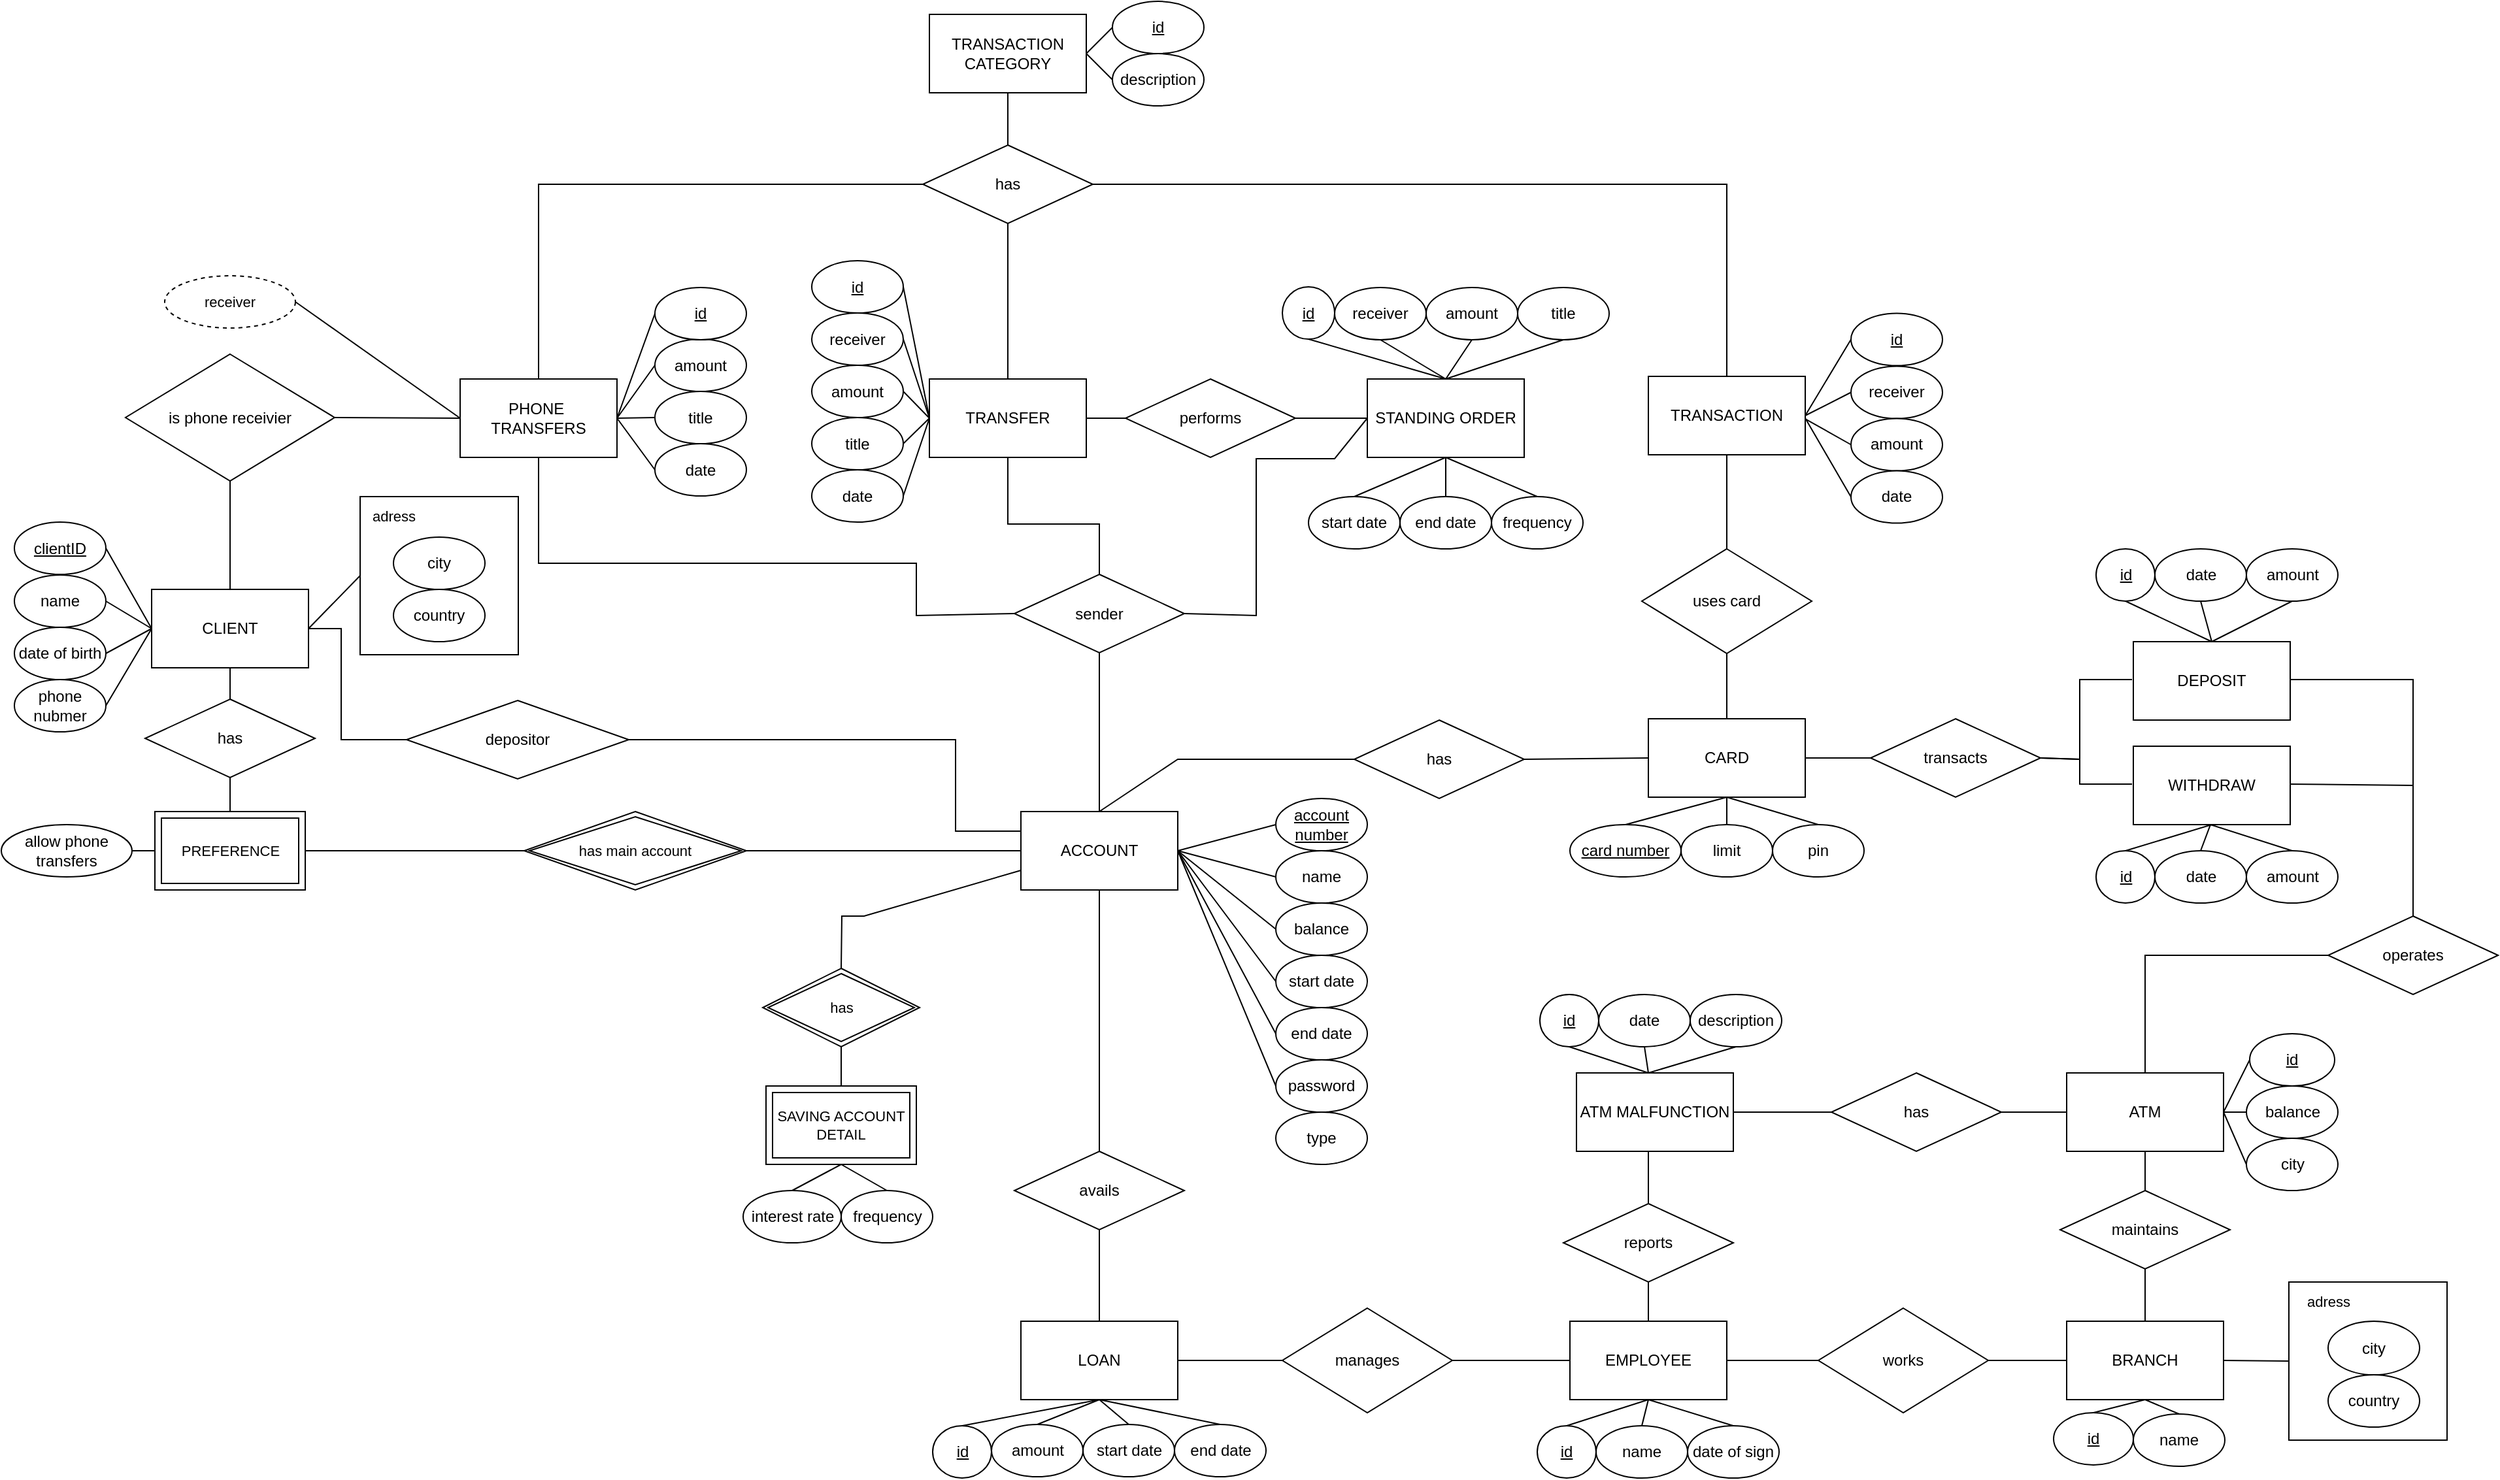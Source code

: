 <mxfile version="20.8.6" type="device"><diagram id="64Gw0c6Fcbei_9QCNj7Q" name="Strona-1"><mxGraphModel dx="300" dy="555" grid="1" gridSize="10" guides="1" tooltips="1" connect="1" arrows="1" fold="1" page="1" pageScale="1" pageWidth="827" pageHeight="1169" math="0" shadow="0"><root><mxCell id="0"/><mxCell id="1" parent="0"/><mxCell id="6SgrUAdunSRJp7jevrpU-215" value="" style="whiteSpace=wrap;html=1;aspect=fixed;fontFamily=Helvetica;fontSize=11;fontColor=default;" parent="1" vertex="1"><mxGeometry x="1164.5" y="399" width="121" height="121" as="geometry"/></mxCell><mxCell id="6SgrUAdunSRJp7jevrpU-19" style="edgeStyle=none;shape=connector;rounded=0;orthogonalLoop=1;jettySize=auto;html=1;exitX=1;exitY=0.5;exitDx=0;exitDy=0;entryX=0;entryY=0.5;entryDx=0;entryDy=0;labelBackgroundColor=default;strokeColor=default;fontFamily=Helvetica;fontSize=11;fontColor=default;endArrow=none;" parent="1" source="6SgrUAdunSRJp7jevrpU-2" target="6SgrUAdunSRJp7jevrpU-4" edge="1"><mxGeometry relative="1" as="geometry"/></mxCell><mxCell id="6SgrUAdunSRJp7jevrpU-27" style="edgeStyle=none;shape=connector;rounded=0;orthogonalLoop=1;jettySize=auto;html=1;exitX=0;exitY=0.5;exitDx=0;exitDy=0;labelBackgroundColor=default;strokeColor=default;fontFamily=Helvetica;fontSize=11;fontColor=default;endArrow=none;entryX=1;entryY=0.5;entryDx=0;entryDy=0;" parent="1" source="6SgrUAdunSRJp7jevrpU-2" target="6SgrUAdunSRJp7jevrpU-28" edge="1"><mxGeometry relative="1" as="geometry"><mxPoint x="1955.0" y="1009" as="targetPoint"/></mxGeometry></mxCell><mxCell id="6SgrUAdunSRJp7jevrpU-2" value="EMPLOYEE" style="rounded=0;whiteSpace=wrap;html=1;" parent="1" vertex="1"><mxGeometry x="2090" y="1030" width="120" height="60" as="geometry"/></mxCell><mxCell id="6SgrUAdunSRJp7jevrpU-20" style="edgeStyle=none;shape=connector;rounded=0;orthogonalLoop=1;jettySize=auto;html=1;exitX=1;exitY=0.5;exitDx=0;exitDy=0;labelBackgroundColor=default;strokeColor=default;fontFamily=Helvetica;fontSize=11;fontColor=default;endArrow=none;" parent="1" source="6SgrUAdunSRJp7jevrpU-4" target="6SgrUAdunSRJp7jevrpU-5" edge="1"><mxGeometry relative="1" as="geometry"/></mxCell><mxCell id="6SgrUAdunSRJp7jevrpU-4" value="works" style="rhombus;whiteSpace=wrap;html=1;" parent="1" vertex="1"><mxGeometry x="2280" y="1020" width="130" height="80" as="geometry"/></mxCell><mxCell id="6SgrUAdunSRJp7jevrpU-21" style="edgeStyle=none;shape=connector;rounded=0;orthogonalLoop=1;jettySize=auto;html=1;exitX=0.5;exitY=0;exitDx=0;exitDy=0;entryX=0.5;entryY=1;entryDx=0;entryDy=0;labelBackgroundColor=default;strokeColor=default;fontFamily=Helvetica;fontSize=11;fontColor=default;endArrow=none;" parent="1" source="6SgrUAdunSRJp7jevrpU-5" target="6SgrUAdunSRJp7jevrpU-13" edge="1"><mxGeometry relative="1" as="geometry"/></mxCell><mxCell id="6SgrUAdunSRJp7jevrpU-227" style="edgeStyle=none;shape=connector;rounded=0;orthogonalLoop=1;jettySize=auto;html=1;exitX=1;exitY=0.5;exitDx=0;exitDy=0;entryX=0;entryY=0.5;entryDx=0;entryDy=0;labelBackgroundColor=default;strokeColor=default;fontFamily=Helvetica;fontSize=11;fontColor=default;endArrow=none;" parent="1" source="6SgrUAdunSRJp7jevrpU-5" target="6SgrUAdunSRJp7jevrpU-223" edge="1"><mxGeometry relative="1" as="geometry"/></mxCell><mxCell id="6SgrUAdunSRJp7jevrpU-5" value="BRANCH" style="rounded=0;whiteSpace=wrap;html=1;" parent="1" vertex="1"><mxGeometry x="2470" y="1030" width="120" height="60" as="geometry"/></mxCell><mxCell id="6SgrUAdunSRJp7jevrpU-17" style="edgeStyle=none;shape=connector;rounded=0;orthogonalLoop=1;jettySize=auto;html=1;exitX=0.5;exitY=0;exitDx=0;exitDy=0;entryX=0.5;entryY=1;entryDx=0;entryDy=0;labelBackgroundColor=default;strokeColor=default;fontFamily=Helvetica;fontSize=11;fontColor=default;endArrow=none;" parent="1" source="6SgrUAdunSRJp7jevrpU-6" target="6SgrUAdunSRJp7jevrpU-2" edge="1"><mxGeometry relative="1" as="geometry"/></mxCell><mxCell id="6SgrUAdunSRJp7jevrpU-6" value="name" style="ellipse;whiteSpace=wrap;html=1;" parent="1" vertex="1"><mxGeometry x="2110" y="1110" width="70" height="40" as="geometry"/></mxCell><mxCell id="6SgrUAdunSRJp7jevrpU-18" style="edgeStyle=none;shape=connector;rounded=0;orthogonalLoop=1;jettySize=auto;html=1;exitX=0.5;exitY=0;exitDx=0;exitDy=0;labelBackgroundColor=default;strokeColor=default;fontFamily=Helvetica;fontSize=11;fontColor=default;endArrow=none;" parent="1" source="6SgrUAdunSRJp7jevrpU-7" edge="1"><mxGeometry relative="1" as="geometry"><mxPoint x="2150" y="1090" as="targetPoint"/></mxGeometry></mxCell><mxCell id="6SgrUAdunSRJp7jevrpU-7" value="date of sign" style="ellipse;whiteSpace=wrap;html=1;" parent="1" vertex="1"><mxGeometry x="2180" y="1110" width="70" height="40" as="geometry"/></mxCell><mxCell id="6SgrUAdunSRJp7jevrpU-14" style="edgeStyle=none;shape=connector;rounded=0;orthogonalLoop=1;jettySize=auto;html=1;exitX=0.5;exitY=0;exitDx=0;exitDy=0;entryX=0.5;entryY=1;entryDx=0;entryDy=0;labelBackgroundColor=default;strokeColor=default;fontFamily=Helvetica;fontSize=11;fontColor=default;endArrow=none;" parent="1" source="6SgrUAdunSRJp7jevrpU-8" target="6SgrUAdunSRJp7jevrpU-5" edge="1"><mxGeometry relative="1" as="geometry"/></mxCell><mxCell id="6SgrUAdunSRJp7jevrpU-8" value="name" style="ellipse;whiteSpace=wrap;html=1;" parent="1" vertex="1"><mxGeometry x="2521" y="1101" width="70" height="40" as="geometry"/></mxCell><mxCell id="6SgrUAdunSRJp7jevrpU-11" value="ATM" style="rounded=0;whiteSpace=wrap;html=1;" parent="1" vertex="1"><mxGeometry x="2470" y="840" width="120" height="60" as="geometry"/></mxCell><mxCell id="6SgrUAdunSRJp7jevrpU-24" style="edgeStyle=none;shape=connector;rounded=0;orthogonalLoop=1;jettySize=auto;html=1;exitX=1;exitY=0.5;exitDx=0;exitDy=0;entryX=0;entryY=0.5;entryDx=0;entryDy=0;labelBackgroundColor=default;strokeColor=default;fontFamily=Helvetica;fontSize=11;fontColor=default;endArrow=none;" parent="1" target="6SgrUAdunSRJp7jevrpU-23" edge="1"><mxGeometry relative="1" as="geometry"><mxPoint x="2210" y="870" as="sourcePoint"/></mxGeometry></mxCell><mxCell id="6SgrUAdunSRJp7jevrpU-182" style="edgeStyle=none;shape=connector;rounded=0;orthogonalLoop=1;jettySize=auto;html=1;exitX=0.5;exitY=0;exitDx=0;exitDy=0;entryX=0.5;entryY=1;entryDx=0;entryDy=0;labelBackgroundColor=default;strokeColor=default;fontFamily=Helvetica;fontSize=11;fontColor=default;endArrow=none;" parent="1" target="6SgrUAdunSRJp7jevrpU-30" edge="1"><mxGeometry relative="1" as="geometry"><mxPoint x="2150" y="840" as="sourcePoint"/></mxGeometry></mxCell><mxCell id="6SgrUAdunSRJp7jevrpU-22" style="edgeStyle=none;shape=connector;rounded=0;orthogonalLoop=1;jettySize=auto;html=1;exitX=0.5;exitY=0;exitDx=0;exitDy=0;entryX=0.5;entryY=1;entryDx=0;entryDy=0;labelBackgroundColor=default;strokeColor=default;fontFamily=Helvetica;fontSize=11;fontColor=default;endArrow=none;" parent="1" source="6SgrUAdunSRJp7jevrpU-13" target="6SgrUAdunSRJp7jevrpU-11" edge="1"><mxGeometry relative="1" as="geometry"/></mxCell><mxCell id="6SgrUAdunSRJp7jevrpU-13" value="maintains" style="rhombus;whiteSpace=wrap;html=1;" parent="1" vertex="1"><mxGeometry x="2465" y="930" width="130" height="60" as="geometry"/></mxCell><mxCell id="6SgrUAdunSRJp7jevrpU-25" style="edgeStyle=none;shape=connector;rounded=0;orthogonalLoop=1;jettySize=auto;html=1;exitX=1;exitY=0.5;exitDx=0;exitDy=0;entryX=0;entryY=0.5;entryDx=0;entryDy=0;labelBackgroundColor=default;strokeColor=default;fontFamily=Helvetica;fontSize=11;fontColor=default;endArrow=none;" parent="1" source="6SgrUAdunSRJp7jevrpU-23" target="6SgrUAdunSRJp7jevrpU-11" edge="1"><mxGeometry relative="1" as="geometry"/></mxCell><mxCell id="6SgrUAdunSRJp7jevrpU-23" value="has" style="rhombus;whiteSpace=wrap;html=1;" parent="1" vertex="1"><mxGeometry x="2290" y="840" width="130" height="60" as="geometry"/></mxCell><mxCell id="6SgrUAdunSRJp7jevrpU-26" value="LOAN" style="rounded=0;whiteSpace=wrap;html=1;" parent="1" vertex="1"><mxGeometry x="1670" y="1030" width="120" height="60" as="geometry"/></mxCell><mxCell id="6SgrUAdunSRJp7jevrpU-29" style="edgeStyle=none;shape=connector;rounded=0;orthogonalLoop=1;jettySize=auto;html=1;exitX=0;exitY=0.5;exitDx=0;exitDy=0;labelBackgroundColor=default;strokeColor=default;fontFamily=Helvetica;fontSize=11;fontColor=default;endArrow=none;entryX=1;entryY=0.5;entryDx=0;entryDy=0;" parent="1" source="6SgrUAdunSRJp7jevrpU-28" target="6SgrUAdunSRJp7jevrpU-26" edge="1"><mxGeometry relative="1" as="geometry"><mxPoint x="1740" y="1090" as="targetPoint"/></mxGeometry></mxCell><mxCell id="6SgrUAdunSRJp7jevrpU-28" value="manages" style="rhombus;whiteSpace=wrap;html=1;" parent="1" vertex="1"><mxGeometry x="1870" y="1020" width="130" height="80" as="geometry"/></mxCell><mxCell id="6SgrUAdunSRJp7jevrpU-30" value="description" style="ellipse;whiteSpace=wrap;html=1;" parent="1" vertex="1"><mxGeometry x="2182" y="780" width="70" height="40" as="geometry"/></mxCell><mxCell id="6SgrUAdunSRJp7jevrpU-37" style="edgeStyle=none;shape=connector;rounded=0;orthogonalLoop=1;jettySize=auto;html=1;exitX=0.5;exitY=1;exitDx=0;exitDy=0;entryX=0.5;entryY=0;entryDx=0;entryDy=0;labelBackgroundColor=default;strokeColor=default;fontFamily=Helvetica;fontSize=11;fontColor=default;endArrow=none;" parent="1" source="6SgrUAdunSRJp7jevrpU-31" edge="1"><mxGeometry relative="1" as="geometry"><mxPoint x="2150" y="840" as="targetPoint"/></mxGeometry></mxCell><mxCell id="6SgrUAdunSRJp7jevrpU-31" value="date" style="ellipse;whiteSpace=wrap;html=1;" parent="1" vertex="1"><mxGeometry x="2112" y="780" width="70" height="40" as="geometry"/></mxCell><mxCell id="6SgrUAdunSRJp7jevrpU-34" style="edgeStyle=none;shape=connector;rounded=0;orthogonalLoop=1;jettySize=auto;html=1;exitX=0.5;exitY=0;exitDx=0;exitDy=0;entryX=0.5;entryY=1;entryDx=0;entryDy=0;labelBackgroundColor=default;strokeColor=default;fontFamily=Helvetica;fontSize=11;fontColor=default;endArrow=none;" parent="1" source="6SgrUAdunSRJp7jevrpU-33" edge="1"><mxGeometry relative="1" as="geometry"><mxPoint x="2150" y="900" as="targetPoint"/></mxGeometry></mxCell><mxCell id="6SgrUAdunSRJp7jevrpU-36" style="edgeStyle=none;shape=connector;rounded=0;orthogonalLoop=1;jettySize=auto;html=1;exitX=0.5;exitY=1;exitDx=0;exitDy=0;entryX=0.5;entryY=0;entryDx=0;entryDy=0;labelBackgroundColor=default;strokeColor=default;fontFamily=Helvetica;fontSize=11;fontColor=default;endArrow=none;" parent="1" source="6SgrUAdunSRJp7jevrpU-33" target="6SgrUAdunSRJp7jevrpU-2" edge="1"><mxGeometry relative="1" as="geometry"/></mxCell><mxCell id="6SgrUAdunSRJp7jevrpU-33" value="reports" style="rhombus;whiteSpace=wrap;html=1;" parent="1" vertex="1"><mxGeometry x="2085" y="940" width="130" height="60" as="geometry"/></mxCell><mxCell id="6SgrUAdunSRJp7jevrpU-41" style="edgeStyle=none;shape=connector;rounded=0;orthogonalLoop=1;jettySize=auto;html=1;exitX=0;exitY=0.5;exitDx=0;exitDy=0;entryX=1;entryY=0.5;entryDx=0;entryDy=0;labelBackgroundColor=default;strokeColor=default;fontFamily=Helvetica;fontSize=11;fontColor=default;endArrow=none;" parent="1" source="6SgrUAdunSRJp7jevrpU-39" target="6SgrUAdunSRJp7jevrpU-11" edge="1"><mxGeometry relative="1" as="geometry"/></mxCell><mxCell id="6SgrUAdunSRJp7jevrpU-39" value="balance" style="ellipse;whiteSpace=wrap;html=1;" parent="1" vertex="1"><mxGeometry x="2607.5" y="850" width="70" height="40" as="geometry"/></mxCell><mxCell id="6SgrUAdunSRJp7jevrpU-42" style="edgeStyle=none;shape=connector;rounded=0;orthogonalLoop=1;jettySize=auto;html=1;exitX=0;exitY=0.5;exitDx=0;exitDy=0;labelBackgroundColor=default;strokeColor=default;fontFamily=Helvetica;fontSize=11;fontColor=default;endArrow=none;entryX=1;entryY=0.5;entryDx=0;entryDy=0;" parent="1" source="6SgrUAdunSRJp7jevrpU-40" target="6SgrUAdunSRJp7jevrpU-11" edge="1"><mxGeometry relative="1" as="geometry"><mxPoint x="2530" y="840" as="targetPoint"/></mxGeometry></mxCell><mxCell id="6SgrUAdunSRJp7jevrpU-40" value="city" style="ellipse;whiteSpace=wrap;html=1;" parent="1" vertex="1"><mxGeometry x="2607.5" y="890" width="70" height="40" as="geometry"/></mxCell><mxCell id="6SgrUAdunSRJp7jevrpU-157" style="edgeStyle=none;shape=connector;rounded=0;orthogonalLoop=1;jettySize=auto;html=1;exitX=1;exitY=0.5;exitDx=0;exitDy=0;labelBackgroundColor=default;strokeColor=default;fontFamily=Helvetica;fontSize=11;fontColor=default;endArrow=none;entryX=0.5;entryY=0;entryDx=0;entryDy=0;" parent="1" target="6SgrUAdunSRJp7jevrpU-152" edge="1"><mxGeometry relative="1" as="geometry"><mxPoint x="2700" y="600.0" as="targetPoint"/><Array as="points"><mxPoint x="2735" y="620"/></Array><mxPoint x="2640" y="619" as="sourcePoint"/></mxGeometry></mxCell><mxCell id="6SgrUAdunSRJp7jevrpU-164" style="edgeStyle=none;shape=connector;rounded=0;orthogonalLoop=1;jettySize=auto;html=1;exitX=0.5;exitY=1;exitDx=0;exitDy=0;entryX=0.5;entryY=0;entryDx=0;entryDy=0;labelBackgroundColor=default;strokeColor=default;fontFamily=Helvetica;fontSize=11;fontColor=default;endArrow=none;" parent="1" target="6SgrUAdunSRJp7jevrpU-46" edge="1"><mxGeometry relative="1" as="geometry"><mxPoint x="2615" y="661.0" as="targetPoint"/><mxPoint x="2580" y="650" as="sourcePoint"/></mxGeometry></mxCell><mxCell id="6SgrUAdunSRJp7jevrpU-58" style="edgeStyle=none;shape=connector;rounded=0;orthogonalLoop=1;jettySize=auto;html=1;exitX=1;exitY=0.5;exitDx=0;exitDy=0;entryX=0;entryY=0.5;entryDx=0;entryDy=0;labelBackgroundColor=default;strokeColor=default;fontFamily=Helvetica;fontSize=11;fontColor=default;endArrow=none;" parent="1" source="6SgrUAdunSRJp7jevrpU-45" target="6SgrUAdunSRJp7jevrpU-57" edge="1"><mxGeometry relative="1" as="geometry"/></mxCell><mxCell id="6SgrUAdunSRJp7jevrpU-66" style="edgeStyle=none;shape=connector;rounded=0;orthogonalLoop=1;jettySize=auto;html=1;exitX=0.5;exitY=0;exitDx=0;exitDy=0;entryX=0.5;entryY=1;entryDx=0;entryDy=0;labelBackgroundColor=default;strokeColor=default;fontFamily=Helvetica;fontSize=11;fontColor=default;endArrow=none;" parent="1" source="6SgrUAdunSRJp7jevrpU-45" target="6SgrUAdunSRJp7jevrpU-65" edge="1"><mxGeometry relative="1" as="geometry"/></mxCell><mxCell id="6SgrUAdunSRJp7jevrpU-117" style="edgeStyle=none;shape=connector;rounded=0;orthogonalLoop=1;jettySize=auto;html=1;exitX=0;exitY=0.5;exitDx=0;exitDy=0;entryX=1;entryY=0.5;entryDx=0;entryDy=0;labelBackgroundColor=default;strokeColor=default;fontFamily=Helvetica;fontSize=11;fontColor=default;endArrow=none;" parent="1" source="6SgrUAdunSRJp7jevrpU-45" target="6SgrUAdunSRJp7jevrpU-116" edge="1"><mxGeometry relative="1" as="geometry"/></mxCell><mxCell id="6SgrUAdunSRJp7jevrpU-45" value="CARD" style="rounded=0;whiteSpace=wrap;html=1;" parent="1" vertex="1"><mxGeometry x="2150" y="569" width="120" height="60" as="geometry"/></mxCell><mxCell id="6SgrUAdunSRJp7jevrpU-46" value="amount" style="ellipse;whiteSpace=wrap;html=1;" parent="1" vertex="1"><mxGeometry x="2607.5" y="670" width="70" height="40" as="geometry"/></mxCell><mxCell id="6SgrUAdunSRJp7jevrpU-162" style="edgeStyle=none;shape=connector;rounded=0;orthogonalLoop=1;jettySize=auto;html=1;exitX=0.5;exitY=0;exitDx=0;exitDy=0;entryX=0.5;entryY=1;entryDx=0;entryDy=0;labelBackgroundColor=default;strokeColor=default;fontFamily=Helvetica;fontSize=11;fontColor=default;endArrow=none;" parent="1" source="6SgrUAdunSRJp7jevrpU-47" edge="1"><mxGeometry relative="1" as="geometry"><mxPoint x="2580" y="650" as="targetPoint"/></mxGeometry></mxCell><mxCell id="6SgrUAdunSRJp7jevrpU-47" value="date" style="ellipse;whiteSpace=wrap;html=1;" parent="1" vertex="1"><mxGeometry x="2537.5" y="670" width="70" height="40" as="geometry"/></mxCell><mxCell id="6SgrUAdunSRJp7jevrpU-156" style="edgeStyle=none;shape=connector;rounded=0;orthogonalLoop=1;jettySize=auto;html=1;exitX=1;exitY=0.5;exitDx=0;exitDy=0;entryX=0.5;entryY=0;entryDx=0;entryDy=0;labelBackgroundColor=default;strokeColor=default;fontFamily=Helvetica;fontSize=11;fontColor=default;endArrow=none;" parent="1" target="6SgrUAdunSRJp7jevrpU-152" edge="1"><mxGeometry relative="1" as="geometry"><Array as="points"><mxPoint x="2735" y="539"/></Array><mxPoint x="2640" y="539" as="sourcePoint"/></mxGeometry></mxCell><mxCell id="6SgrUAdunSRJp7jevrpU-161" style="edgeStyle=none;shape=connector;rounded=0;orthogonalLoop=1;jettySize=auto;html=1;exitX=0.5;exitY=1;exitDx=0;exitDy=0;entryX=0.5;entryY=0;entryDx=0;entryDy=0;labelBackgroundColor=default;strokeColor=default;fontFamily=Helvetica;fontSize=11;fontColor=default;endArrow=none;" parent="1" source="6SgrUAdunSRJp7jevrpU-54" target="Iao1Bq7QJnc1VDxe2pXp-62" edge="1"><mxGeometry relative="1" as="geometry"><mxPoint x="2580" y="509" as="targetPoint"/></mxGeometry></mxCell><mxCell id="6SgrUAdunSRJp7jevrpU-54" value="amount" style="ellipse;whiteSpace=wrap;html=1;" parent="1" vertex="1"><mxGeometry x="2607.5" y="439" width="70" height="40" as="geometry"/></mxCell><mxCell id="6SgrUAdunSRJp7jevrpU-159" style="edgeStyle=none;shape=connector;rounded=0;orthogonalLoop=1;jettySize=auto;html=1;exitX=0.5;exitY=1;exitDx=0;exitDy=0;entryX=0.5;entryY=0;entryDx=0;entryDy=0;labelBackgroundColor=default;strokeColor=default;fontFamily=Helvetica;fontSize=11;fontColor=default;endArrow=none;" parent="1" source="6SgrUAdunSRJp7jevrpU-56" target="Iao1Bq7QJnc1VDxe2pXp-62" edge="1"><mxGeometry relative="1" as="geometry"><mxPoint x="2580" y="509" as="targetPoint"/></mxGeometry></mxCell><mxCell id="6SgrUAdunSRJp7jevrpU-56" value="date" style="ellipse;whiteSpace=wrap;html=1;" parent="1" vertex="1"><mxGeometry x="2537.5" y="439" width="70" height="40" as="geometry"/></mxCell><mxCell id="6SgrUAdunSRJp7jevrpU-59" style="edgeStyle=none;shape=connector;rounded=0;orthogonalLoop=1;jettySize=auto;html=1;exitX=1;exitY=0.5;exitDx=0;exitDy=0;entryX=0;entryY=0.5;entryDx=0;entryDy=0;labelBackgroundColor=default;strokeColor=default;fontFamily=Helvetica;fontSize=11;fontColor=default;endArrow=none;" parent="1" source="6SgrUAdunSRJp7jevrpU-57" edge="1"><mxGeometry relative="1" as="geometry"><Array as="points"><mxPoint x="2480" y="600"/><mxPoint x="2480" y="539"/></Array><mxPoint x="2520" y="539" as="targetPoint"/></mxGeometry></mxCell><mxCell id="6SgrUAdunSRJp7jevrpU-60" style="edgeStyle=none;shape=connector;rounded=0;orthogonalLoop=1;jettySize=auto;html=1;exitX=1;exitY=0.5;exitDx=0;exitDy=0;entryX=0;entryY=0.5;entryDx=0;entryDy=0;labelBackgroundColor=default;strokeColor=default;fontFamily=Helvetica;fontSize=11;fontColor=default;endArrow=none;" parent="1" source="6SgrUAdunSRJp7jevrpU-57" edge="1"><mxGeometry relative="1" as="geometry"><Array as="points"><mxPoint x="2480" y="600"/><mxPoint x="2480" y="619"/></Array><mxPoint x="2520" y="619" as="targetPoint"/></mxGeometry></mxCell><mxCell id="6SgrUAdunSRJp7jevrpU-57" value="transacts" style="rhombus;whiteSpace=wrap;html=1;" parent="1" vertex="1"><mxGeometry x="2320" y="569" width="130" height="60" as="geometry"/></mxCell><mxCell id="6SgrUAdunSRJp7jevrpU-77" style="edgeStyle=none;shape=connector;rounded=0;orthogonalLoop=1;jettySize=auto;html=1;exitX=1;exitY=0.5;exitDx=0;exitDy=0;entryX=0;entryY=0.5;entryDx=0;entryDy=0;labelBackgroundColor=default;strokeColor=default;fontFamily=Helvetica;fontSize=11;fontColor=default;endArrow=none;" parent="1" source="6SgrUAdunSRJp7jevrpU-61" target="6SgrUAdunSRJp7jevrpU-74" edge="1"><mxGeometry relative="1" as="geometry"/></mxCell><mxCell id="6SgrUAdunSRJp7jevrpU-61" value="TRANSACTION" style="rounded=0;whiteSpace=wrap;html=1;" parent="1" vertex="1"><mxGeometry x="2150" y="307" width="120" height="60" as="geometry"/></mxCell><mxCell id="6SgrUAdunSRJp7jevrpU-67" style="edgeStyle=none;shape=connector;rounded=0;orthogonalLoop=1;jettySize=auto;html=1;exitX=0.5;exitY=1;exitDx=0;exitDy=0;entryX=0.5;entryY=0;entryDx=0;entryDy=0;labelBackgroundColor=default;strokeColor=default;fontFamily=Helvetica;fontSize=11;fontColor=default;endArrow=none;" parent="1" source="6SgrUAdunSRJp7jevrpU-61" target="6SgrUAdunSRJp7jevrpU-65" edge="1"><mxGeometry relative="1" as="geometry"><mxPoint x="2210" y="399" as="targetPoint"/></mxGeometry></mxCell><mxCell id="6SgrUAdunSRJp7jevrpU-170" style="edgeStyle=none;shape=connector;rounded=0;orthogonalLoop=1;jettySize=auto;html=1;exitX=0.5;exitY=0;exitDx=0;exitDy=0;entryX=0.5;entryY=1;entryDx=0;entryDy=0;labelBackgroundColor=default;strokeColor=default;fontFamily=Helvetica;fontSize=11;fontColor=default;endArrow=none;" parent="1" source="6SgrUAdunSRJp7jevrpU-64" target="6SgrUAdunSRJp7jevrpU-123" edge="1"><mxGeometry relative="1" as="geometry"/></mxCell><mxCell id="Iao1Bq7QJnc1VDxe2pXp-12" style="edgeStyle=none;shape=connector;rounded=0;orthogonalLoop=1;jettySize=auto;html=1;exitX=1;exitY=0.5;exitDx=0;exitDy=0;entryX=0;entryY=0.5;entryDx=0;entryDy=0;labelBackgroundColor=default;strokeColor=default;fontFamily=Helvetica;fontSize=11;fontColor=default;endArrow=none;" parent="1" source="6SgrUAdunSRJp7jevrpU-64" target="Iao1Bq7QJnc1VDxe2pXp-11" edge="1"><mxGeometry relative="1" as="geometry"/></mxCell><mxCell id="Iao1Bq7QJnc1VDxe2pXp-81" style="edgeStyle=none;shape=connector;rounded=0;orthogonalLoop=1;jettySize=auto;html=1;exitX=0;exitY=0.5;exitDx=0;exitDy=0;entryX=1;entryY=0.5;entryDx=0;entryDy=0;labelBackgroundColor=default;strokeColor=default;fontFamily=Helvetica;fontSize=11;fontColor=default;endArrow=none;" parent="1" source="6SgrUAdunSRJp7jevrpU-64" target="Iao1Bq7QJnc1VDxe2pXp-20" edge="1"><mxGeometry relative="1" as="geometry"/></mxCell><mxCell id="Iao1Bq7QJnc1VDxe2pXp-84" style="edgeStyle=none;shape=connector;rounded=0;orthogonalLoop=1;jettySize=auto;html=1;exitX=0;exitY=0.25;exitDx=0;exitDy=0;entryX=1;entryY=0.5;entryDx=0;entryDy=0;labelBackgroundColor=default;strokeColor=default;fontFamily=Helvetica;fontSize=11;fontColor=default;endArrow=none;" parent="1" source="6SgrUAdunSRJp7jevrpU-64" target="Iao1Bq7QJnc1VDxe2pXp-13" edge="1"><mxGeometry relative="1" as="geometry"><Array as="points"><mxPoint x="1620" y="655"/><mxPoint x="1620" y="585"/></Array></mxGeometry></mxCell><mxCell id="6SgrUAdunSRJp7jevrpU-64" value="ACCOUNT" style="rounded=0;whiteSpace=wrap;html=1;" parent="1" vertex="1"><mxGeometry x="1670" y="640" width="120" height="60" as="geometry"/></mxCell><mxCell id="6SgrUAdunSRJp7jevrpU-65" value="uses card" style="rhombus;whiteSpace=wrap;html=1;" parent="1" vertex="1"><mxGeometry x="2145" y="439" width="130" height="80" as="geometry"/></mxCell><mxCell id="6SgrUAdunSRJp7jevrpU-68" value="TRANSACTION CATEGORY" style="rounded=0;whiteSpace=wrap;html=1;" parent="1" vertex="1"><mxGeometry x="1600" y="30" width="120" height="60" as="geometry"/></mxCell><mxCell id="6SgrUAdunSRJp7jevrpU-82" style="edgeStyle=none;shape=connector;rounded=0;orthogonalLoop=1;jettySize=auto;html=1;exitX=0.5;exitY=0;exitDx=0;exitDy=0;entryX=0.5;entryY=1;entryDx=0;entryDy=0;labelBackgroundColor=default;strokeColor=default;fontFamily=Helvetica;fontSize=11;fontColor=default;endArrow=none;" parent="1" source="6SgrUAdunSRJp7jevrpU-69" target="6SgrUAdunSRJp7jevrpU-68" edge="1"><mxGeometry relative="1" as="geometry"/></mxCell><mxCell id="6SgrUAdunSRJp7jevrpU-83" style="edgeStyle=none;shape=connector;rounded=0;orthogonalLoop=1;jettySize=auto;html=1;exitX=1;exitY=0.5;exitDx=0;exitDy=0;entryX=0.5;entryY=0;entryDx=0;entryDy=0;labelBackgroundColor=default;strokeColor=default;fontFamily=Helvetica;fontSize=11;fontColor=default;endArrow=none;" parent="1" source="6SgrUAdunSRJp7jevrpU-69" target="6SgrUAdunSRJp7jevrpU-61" edge="1"><mxGeometry relative="1" as="geometry"><Array as="points"><mxPoint x="2210" y="160"/></Array></mxGeometry></mxCell><mxCell id="6SgrUAdunSRJp7jevrpU-69" value="has" style="rhombus;whiteSpace=wrap;html=1;" parent="1" vertex="1"><mxGeometry x="1595" y="130" width="130" height="60" as="geometry"/></mxCell><mxCell id="6SgrUAdunSRJp7jevrpU-72" style="edgeStyle=none;shape=connector;rounded=0;orthogonalLoop=1;jettySize=auto;html=1;exitX=0.5;exitY=0;exitDx=0;exitDy=0;entryX=0.5;entryY=1;entryDx=0;entryDy=0;labelBackgroundColor=default;strokeColor=default;fontFamily=Helvetica;fontSize=11;fontColor=default;endArrow=none;" parent="1" source="6SgrUAdunSRJp7jevrpU-70" target="6SgrUAdunSRJp7jevrpU-45" edge="1"><mxGeometry relative="1" as="geometry"/></mxCell><mxCell id="6SgrUAdunSRJp7jevrpU-70" value="limit" style="ellipse;whiteSpace=wrap;html=1;" parent="1" vertex="1"><mxGeometry x="2175" y="650" width="70" height="40" as="geometry"/></mxCell><mxCell id="6SgrUAdunSRJp7jevrpU-73" style="edgeStyle=none;shape=connector;rounded=0;orthogonalLoop=1;jettySize=auto;html=1;exitX=0.5;exitY=0;exitDx=0;exitDy=0;labelBackgroundColor=default;strokeColor=default;fontFamily=Helvetica;fontSize=11;fontColor=default;endArrow=none;" parent="1" source="6SgrUAdunSRJp7jevrpU-71" edge="1"><mxGeometry relative="1" as="geometry"><mxPoint x="2210" y="629" as="targetPoint"/></mxGeometry></mxCell><mxCell id="6SgrUAdunSRJp7jevrpU-71" value="pin" style="ellipse;whiteSpace=wrap;html=1;" parent="1" vertex="1"><mxGeometry x="2245" y="650" width="70" height="40" as="geometry"/></mxCell><mxCell id="6SgrUAdunSRJp7jevrpU-74" value="receiver" style="ellipse;whiteSpace=wrap;html=1;" parent="1" vertex="1"><mxGeometry x="2305" y="299.25" width="70" height="40" as="geometry"/></mxCell><mxCell id="6SgrUAdunSRJp7jevrpU-78" style="edgeStyle=none;shape=connector;rounded=0;orthogonalLoop=1;jettySize=auto;html=1;exitX=0;exitY=0.5;exitDx=0;exitDy=0;labelBackgroundColor=default;strokeColor=default;fontFamily=Helvetica;fontSize=11;fontColor=default;endArrow=none;" parent="1" source="6SgrUAdunSRJp7jevrpU-75" edge="1"><mxGeometry relative="1" as="geometry"><mxPoint x="2270" y="339.529" as="targetPoint"/></mxGeometry></mxCell><mxCell id="6SgrUAdunSRJp7jevrpU-75" value="amount" style="ellipse;whiteSpace=wrap;html=1;" parent="1" vertex="1"><mxGeometry x="2305" y="339.25" width="70" height="40" as="geometry"/></mxCell><mxCell id="6SgrUAdunSRJp7jevrpU-79" style="edgeStyle=none;shape=connector;rounded=0;orthogonalLoop=1;jettySize=auto;html=1;exitX=0;exitY=0.5;exitDx=0;exitDy=0;labelBackgroundColor=default;strokeColor=default;fontFamily=Helvetica;fontSize=11;fontColor=default;endArrow=none;" parent="1" source="6SgrUAdunSRJp7jevrpU-76" edge="1"><mxGeometry relative="1" as="geometry"><mxPoint x="2270" y="339" as="targetPoint"/></mxGeometry></mxCell><mxCell id="6SgrUAdunSRJp7jevrpU-76" value="date" style="ellipse;whiteSpace=wrap;html=1;" parent="1" vertex="1"><mxGeometry x="2305" y="379.25" width="70" height="40" as="geometry"/></mxCell><mxCell id="6SgrUAdunSRJp7jevrpU-81" style="edgeStyle=none;shape=connector;rounded=0;orthogonalLoop=1;jettySize=auto;html=1;exitX=0;exitY=0.5;exitDx=0;exitDy=0;entryX=1;entryY=0.5;entryDx=0;entryDy=0;labelBackgroundColor=default;strokeColor=default;fontFamily=Helvetica;fontSize=11;fontColor=default;endArrow=none;" parent="1" source="6SgrUAdunSRJp7jevrpU-80" target="6SgrUAdunSRJp7jevrpU-68" edge="1"><mxGeometry relative="1" as="geometry"/></mxCell><mxCell id="6SgrUAdunSRJp7jevrpU-80" value="description" style="ellipse;whiteSpace=wrap;html=1;" parent="1" vertex="1"><mxGeometry x="1740" y="60" width="70" height="40" as="geometry"/></mxCell><mxCell id="6SgrUAdunSRJp7jevrpU-174" style="edgeStyle=none;shape=connector;rounded=0;orthogonalLoop=1;jettySize=auto;html=1;exitX=0.5;exitY=0;exitDx=0;exitDy=0;entryX=0.5;entryY=1;entryDx=0;entryDy=0;labelBackgroundColor=default;strokeColor=default;fontFamily=Helvetica;fontSize=11;fontColor=default;endArrow=none;" parent="1" source="6SgrUAdunSRJp7jevrpU-86" target="6SgrUAdunSRJp7jevrpU-69" edge="1"><mxGeometry relative="1" as="geometry"/></mxCell><mxCell id="6SgrUAdunSRJp7jevrpU-86" value="TRANSFER" style="rounded=0;whiteSpace=wrap;html=1;" parent="1" vertex="1"><mxGeometry x="1600" y="309" width="120" height="60" as="geometry"/></mxCell><mxCell id="6SgrUAdunSRJp7jevrpU-92" value="amount" style="ellipse;whiteSpace=wrap;html=1;" parent="1" vertex="1"><mxGeometry x="1390" y="278.5" width="70" height="40" as="geometry"/></mxCell><mxCell id="6SgrUAdunSRJp7jevrpU-235" style="edgeStyle=none;shape=connector;rounded=0;orthogonalLoop=1;jettySize=auto;html=1;exitX=0;exitY=0.5;exitDx=0;exitDy=0;entryX=1;entryY=0.5;entryDx=0;entryDy=0;labelBackgroundColor=default;strokeColor=default;fontFamily=Helvetica;fontSize=11;fontColor=default;endArrow=none;" parent="1" source="6SgrUAdunSRJp7jevrpU-94" target="6SgrUAdunSRJp7jevrpU-100" edge="1"><mxGeometry relative="1" as="geometry"/></mxCell><mxCell id="6SgrUAdunSRJp7jevrpU-94" value="date" style="ellipse;whiteSpace=wrap;html=1;" parent="1" vertex="1"><mxGeometry x="1390" y="358.5" width="70" height="40" as="geometry"/></mxCell><mxCell id="6SgrUAdunSRJp7jevrpU-234" style="edgeStyle=none;shape=connector;rounded=0;orthogonalLoop=1;jettySize=auto;html=1;exitX=0;exitY=0.5;exitDx=0;exitDy=0;entryX=1;entryY=0.5;entryDx=0;entryDy=0;labelBackgroundColor=default;strokeColor=default;fontFamily=Helvetica;fontSize=11;fontColor=default;endArrow=none;" parent="1" source="6SgrUAdunSRJp7jevrpU-95" target="6SgrUAdunSRJp7jevrpU-100" edge="1"><mxGeometry relative="1" as="geometry"/></mxCell><mxCell id="6SgrUAdunSRJp7jevrpU-95" value="title" style="ellipse;whiteSpace=wrap;html=1;" parent="1" vertex="1"><mxGeometry x="1390" y="318.5" width="70" height="40" as="geometry"/></mxCell><mxCell id="6SgrUAdunSRJp7jevrpU-111" style="edgeStyle=none;shape=connector;rounded=0;orthogonalLoop=1;jettySize=auto;html=1;exitX=0.5;exitY=0;exitDx=0;exitDy=0;entryX=0;entryY=0.5;entryDx=0;entryDy=0;labelBackgroundColor=default;strokeColor=default;fontFamily=Helvetica;fontSize=11;fontColor=default;endArrow=none;" parent="1" source="6SgrUAdunSRJp7jevrpU-100" target="6SgrUAdunSRJp7jevrpU-69" edge="1"><mxGeometry relative="1" as="geometry"><Array as="points"><mxPoint x="1301" y="160"/></Array></mxGeometry></mxCell><mxCell id="6SgrUAdunSRJp7jevrpU-124" style="edgeStyle=none;shape=connector;rounded=0;orthogonalLoop=1;jettySize=auto;html=1;exitX=0;exitY=0.5;exitDx=0;exitDy=0;entryX=1;entryY=0.5;entryDx=0;entryDy=0;labelBackgroundColor=default;strokeColor=default;fontFamily=Helvetica;fontSize=11;fontColor=default;endArrow=none;" parent="1" source="6SgrUAdunSRJp7jevrpU-100" target="6SgrUAdunSRJp7jevrpU-122" edge="1"><mxGeometry relative="1" as="geometry"/></mxCell><mxCell id="6SgrUAdunSRJp7jevrpU-171" style="edgeStyle=none;shape=connector;rounded=0;orthogonalLoop=1;jettySize=auto;html=1;exitX=0.5;exitY=1;exitDx=0;exitDy=0;entryX=0;entryY=0.5;entryDx=0;entryDy=0;labelBackgroundColor=default;strokeColor=default;fontFamily=Helvetica;fontSize=11;fontColor=default;endArrow=none;" parent="1" source="6SgrUAdunSRJp7jevrpU-100" target="6SgrUAdunSRJp7jevrpU-123" edge="1"><mxGeometry relative="1" as="geometry"><Array as="points"><mxPoint x="1301" y="450"/><mxPoint x="1590" y="450"/><mxPoint x="1590" y="490"/></Array></mxGeometry></mxCell><mxCell id="6SgrUAdunSRJp7jevrpU-233" style="edgeStyle=none;shape=connector;rounded=0;orthogonalLoop=1;jettySize=auto;html=1;exitX=1;exitY=0.5;exitDx=0;exitDy=0;entryX=0;entryY=0.5;entryDx=0;entryDy=0;labelBackgroundColor=default;strokeColor=default;fontFamily=Helvetica;fontSize=11;fontColor=default;endArrow=none;" parent="1" source="6SgrUAdunSRJp7jevrpU-100" target="6SgrUAdunSRJp7jevrpU-92" edge="1"><mxGeometry relative="1" as="geometry"/></mxCell><mxCell id="6SgrUAdunSRJp7jevrpU-100" value="PHONE&amp;nbsp; TRANSFERS" style="rounded=0;whiteSpace=wrap;html=1;" parent="1" vertex="1"><mxGeometry x="1241" y="309" width="120" height="60" as="geometry"/></mxCell><mxCell id="6SgrUAdunSRJp7jevrpU-210" style="edgeStyle=none;shape=connector;rounded=0;orthogonalLoop=1;jettySize=auto;html=1;exitX=1;exitY=0.5;exitDx=0;exitDy=0;entryX=0;entryY=0.5;entryDx=0;entryDy=0;labelBackgroundColor=default;strokeColor=default;fontFamily=Helvetica;fontSize=11;fontColor=default;endArrow=none;" parent="1" source="6SgrUAdunSRJp7jevrpU-103" target="6SgrUAdunSRJp7jevrpU-86" edge="1"><mxGeometry relative="1" as="geometry"/></mxCell><mxCell id="6SgrUAdunSRJp7jevrpU-103" value="receiver" style="ellipse;whiteSpace=wrap;html=1;" parent="1" vertex="1"><mxGeometry x="1510" y="258.5" width="70" height="40" as="geometry"/></mxCell><mxCell id="6SgrUAdunSRJp7jevrpU-209" style="edgeStyle=none;shape=connector;rounded=0;orthogonalLoop=1;jettySize=auto;html=1;exitX=1;exitY=0.5;exitDx=0;exitDy=0;entryX=0;entryY=0.5;entryDx=0;entryDy=0;labelBackgroundColor=default;strokeColor=default;fontFamily=Helvetica;fontSize=11;fontColor=default;endArrow=none;" parent="1" source="6SgrUAdunSRJp7jevrpU-105" target="6SgrUAdunSRJp7jevrpU-86" edge="1"><mxGeometry relative="1" as="geometry"/></mxCell><mxCell id="6SgrUAdunSRJp7jevrpU-105" value="amount" style="ellipse;whiteSpace=wrap;html=1;" parent="1" vertex="1"><mxGeometry x="1510" y="298.5" width="70" height="40" as="geometry"/></mxCell><mxCell id="6SgrUAdunSRJp7jevrpU-207" style="edgeStyle=none;shape=connector;rounded=0;orthogonalLoop=1;jettySize=auto;html=1;exitX=1;exitY=0.5;exitDx=0;exitDy=0;entryX=0;entryY=0.5;entryDx=0;entryDy=0;labelBackgroundColor=default;strokeColor=default;fontFamily=Helvetica;fontSize=11;fontColor=default;endArrow=none;" parent="1" source="6SgrUAdunSRJp7jevrpU-107" target="6SgrUAdunSRJp7jevrpU-86" edge="1"><mxGeometry relative="1" as="geometry"/></mxCell><mxCell id="6SgrUAdunSRJp7jevrpU-107" value="date" style="ellipse;whiteSpace=wrap;html=1;" parent="1" vertex="1"><mxGeometry x="1510" y="378.5" width="70" height="40" as="geometry"/></mxCell><mxCell id="6SgrUAdunSRJp7jevrpU-208" style="edgeStyle=none;shape=connector;rounded=0;orthogonalLoop=1;jettySize=auto;html=1;exitX=1;exitY=0.5;exitDx=0;exitDy=0;entryX=0;entryY=0.5;entryDx=0;entryDy=0;labelBackgroundColor=default;strokeColor=default;fontFamily=Helvetica;fontSize=11;fontColor=default;endArrow=none;" parent="1" source="6SgrUAdunSRJp7jevrpU-108" target="6SgrUAdunSRJp7jevrpU-86" edge="1"><mxGeometry relative="1" as="geometry"/></mxCell><mxCell id="6SgrUAdunSRJp7jevrpU-108" value="title" style="ellipse;whiteSpace=wrap;html=1;" parent="1" vertex="1"><mxGeometry x="1510" y="338.5" width="70" height="40" as="geometry"/></mxCell><mxCell id="6SgrUAdunSRJp7jevrpU-118" style="edgeStyle=none;shape=connector;rounded=0;orthogonalLoop=1;jettySize=auto;html=1;exitX=0;exitY=0.5;exitDx=0;exitDy=0;entryX=0.5;entryY=0;entryDx=0;entryDy=0;labelBackgroundColor=default;strokeColor=default;fontFamily=Helvetica;fontSize=11;fontColor=default;endArrow=none;" parent="1" source="6SgrUAdunSRJp7jevrpU-116" target="6SgrUAdunSRJp7jevrpU-64" edge="1"><mxGeometry relative="1" as="geometry"><Array as="points"><mxPoint x="1790" y="600"/></Array></mxGeometry></mxCell><mxCell id="6SgrUAdunSRJp7jevrpU-116" value="has" style="rhombus;whiteSpace=wrap;html=1;" parent="1" vertex="1"><mxGeometry x="1925" y="570" width="130" height="60" as="geometry"/></mxCell><mxCell id="6SgrUAdunSRJp7jevrpU-120" style="edgeStyle=none;shape=connector;rounded=0;orthogonalLoop=1;jettySize=auto;html=1;exitX=0.5;exitY=0;exitDx=0;exitDy=0;entryX=0.5;entryY=1;entryDx=0;entryDy=0;labelBackgroundColor=default;strokeColor=default;fontFamily=Helvetica;fontSize=11;fontColor=default;endArrow=none;" parent="1" source="6SgrUAdunSRJp7jevrpU-119" target="6SgrUAdunSRJp7jevrpU-64" edge="1"><mxGeometry relative="1" as="geometry"/></mxCell><mxCell id="6SgrUAdunSRJp7jevrpU-151" style="edgeStyle=none;shape=connector;rounded=0;orthogonalLoop=1;jettySize=auto;html=1;exitX=0.5;exitY=1;exitDx=0;exitDy=0;entryX=0.5;entryY=0;entryDx=0;entryDy=0;labelBackgroundColor=default;strokeColor=default;fontFamily=Helvetica;fontSize=11;fontColor=default;endArrow=none;" parent="1" source="6SgrUAdunSRJp7jevrpU-119" target="6SgrUAdunSRJp7jevrpU-26" edge="1"><mxGeometry relative="1" as="geometry"/></mxCell><mxCell id="6SgrUAdunSRJp7jevrpU-119" value="avails" style="rhombus;whiteSpace=wrap;html=1;" parent="1" vertex="1"><mxGeometry x="1665" y="900" width="130" height="60" as="geometry"/></mxCell><mxCell id="6SgrUAdunSRJp7jevrpU-125" style="edgeStyle=none;shape=connector;rounded=0;orthogonalLoop=1;jettySize=auto;html=1;exitX=0.5;exitY=1;exitDx=0;exitDy=0;entryX=0.5;entryY=1;entryDx=0;entryDy=0;labelBackgroundColor=default;strokeColor=default;fontFamily=Helvetica;fontSize=11;fontColor=default;endArrow=none;" parent="1" source="6SgrUAdunSRJp7jevrpU-122" target="6SgrUAdunSRJp7jevrpU-63" edge="1"><mxGeometry relative="1" as="geometry"/></mxCell><mxCell id="6SgrUAdunSRJp7jevrpU-122" value="is phone receivier" style="rhombus;whiteSpace=wrap;html=1;" parent="1" vertex="1"><mxGeometry x="985" y="290" width="160" height="97" as="geometry"/></mxCell><mxCell id="6SgrUAdunSRJp7jevrpU-142" style="edgeStyle=none;shape=connector;rounded=0;orthogonalLoop=1;jettySize=auto;html=1;exitX=0.5;exitY=0;exitDx=0;exitDy=0;entryX=0.5;entryY=1;entryDx=0;entryDy=0;labelBackgroundColor=default;strokeColor=default;fontFamily=Helvetica;fontSize=11;fontColor=default;endArrow=none;" parent="1" source="6SgrUAdunSRJp7jevrpU-123" target="6SgrUAdunSRJp7jevrpU-86" edge="1"><mxGeometry relative="1" as="geometry"><Array as="points"><mxPoint x="1730" y="420"/><mxPoint x="1660" y="420"/></Array></mxGeometry></mxCell><mxCell id="6SgrUAdunSRJp7jevrpU-149" style="edgeStyle=none;shape=connector;rounded=0;orthogonalLoop=1;jettySize=auto;html=1;exitX=1;exitY=0.5;exitDx=0;exitDy=0;entryX=0;entryY=0.5;entryDx=0;entryDy=0;labelBackgroundColor=default;strokeColor=default;fontFamily=Helvetica;fontSize=11;fontColor=default;endArrow=none;" parent="1" source="6SgrUAdunSRJp7jevrpU-123" target="6SgrUAdunSRJp7jevrpU-144" edge="1"><mxGeometry relative="1" as="geometry"><Array as="points"><mxPoint x="1850" y="490"/><mxPoint x="1850" y="370"/><mxPoint x="1910" y="370"/></Array></mxGeometry></mxCell><mxCell id="6SgrUAdunSRJp7jevrpU-123" value="sender" style="rhombus;whiteSpace=wrap;html=1;" parent="1" vertex="1"><mxGeometry x="1665" y="458.5" width="130" height="60" as="geometry"/></mxCell><mxCell id="6SgrUAdunSRJp7jevrpU-169" style="edgeStyle=none;shape=connector;rounded=0;orthogonalLoop=1;jettySize=auto;html=1;exitX=0.5;exitY=0;exitDx=0;exitDy=0;entryX=0.5;entryY=1;entryDx=0;entryDy=0;labelBackgroundColor=default;strokeColor=default;fontFamily=Helvetica;fontSize=11;fontColor=default;endArrow=none;" parent="1" source="6SgrUAdunSRJp7jevrpU-128" target="6SgrUAdunSRJp7jevrpU-63" edge="1"><mxGeometry relative="1" as="geometry"/></mxCell><mxCell id="Iao1Bq7QJnc1VDxe2pXp-32" style="edgeStyle=none;shape=connector;rounded=0;orthogonalLoop=1;jettySize=auto;html=1;exitX=0.5;exitY=1;exitDx=0;exitDy=0;entryX=0.5;entryY=0;entryDx=0;entryDy=0;labelBackgroundColor=default;strokeColor=default;fontFamily=Helvetica;fontSize=11;fontColor=default;endArrow=none;" parent="1" source="6SgrUAdunSRJp7jevrpU-128" target="Iao1Bq7QJnc1VDxe2pXp-18" edge="1"><mxGeometry relative="1" as="geometry"/></mxCell><mxCell id="6SgrUAdunSRJp7jevrpU-128" value="has" style="rhombus;whiteSpace=wrap;html=1;" parent="1" vertex="1"><mxGeometry x="1000" y="554" width="130" height="60" as="geometry"/></mxCell><mxCell id="6SgrUAdunSRJp7jevrpU-141" style="edgeStyle=none;shape=connector;rounded=0;orthogonalLoop=1;jettySize=auto;html=1;exitX=0.5;exitY=0;exitDx=0;exitDy=0;entryX=0;entryY=0.75;entryDx=0;entryDy=0;labelBackgroundColor=default;strokeColor=default;fontFamily=Helvetica;fontSize=11;fontColor=default;endArrow=none;" parent="1" target="6SgrUAdunSRJp7jevrpU-64" edge="1" source="Iao1Bq7QJnc1VDxe2pXp-61"><mxGeometry relative="1" as="geometry"><Array as="points"><mxPoint x="1533" y="720"/><mxPoint x="1550" y="720"/></Array><mxPoint x="1435" y="760" as="sourcePoint"/></mxGeometry></mxCell><mxCell id="6SgrUAdunSRJp7jevrpU-165" style="edgeStyle=none;shape=connector;rounded=0;orthogonalLoop=1;jettySize=auto;html=1;exitX=0.5;exitY=1;exitDx=0;exitDy=0;entryX=0.5;entryY=0;entryDx=0;entryDy=0;labelBackgroundColor=default;strokeColor=default;fontFamily=Helvetica;fontSize=11;fontColor=default;endArrow=none;" parent="1" edge="1"><mxGeometry relative="1" as="geometry"><mxPoint x="1532.5" y="820" as="sourcePoint"/><mxPoint x="1532.5" y="850" as="targetPoint"/></mxGeometry></mxCell><mxCell id="6SgrUAdunSRJp7jevrpU-144" value="STANDING ORDER" style="rounded=0;whiteSpace=wrap;html=1;" parent="1" vertex="1"><mxGeometry x="1935" y="309" width="120" height="60" as="geometry"/></mxCell><mxCell id="6SgrUAdunSRJp7jevrpU-172" style="edgeStyle=none;shape=connector;rounded=0;orthogonalLoop=1;jettySize=auto;html=1;exitX=1;exitY=0.5;exitDx=0;exitDy=0;entryX=0;entryY=0.5;entryDx=0;entryDy=0;labelBackgroundColor=default;strokeColor=default;fontFamily=Helvetica;fontSize=11;fontColor=default;endArrow=none;" parent="1" source="6SgrUAdunSRJp7jevrpU-145" target="6SgrUAdunSRJp7jevrpU-144" edge="1"><mxGeometry relative="1" as="geometry"/></mxCell><mxCell id="6SgrUAdunSRJp7jevrpU-173" style="edgeStyle=none;shape=connector;rounded=0;orthogonalLoop=1;jettySize=auto;html=1;exitX=0;exitY=0.5;exitDx=0;exitDy=0;entryX=1;entryY=0.5;entryDx=0;entryDy=0;labelBackgroundColor=default;strokeColor=default;fontFamily=Helvetica;fontSize=11;fontColor=default;endArrow=none;" parent="1" source="6SgrUAdunSRJp7jevrpU-145" target="6SgrUAdunSRJp7jevrpU-86" edge="1"><mxGeometry relative="1" as="geometry"/></mxCell><mxCell id="6SgrUAdunSRJp7jevrpU-145" value="performs" style="rhombus;whiteSpace=wrap;html=1;" parent="1" vertex="1"><mxGeometry x="1750" y="309" width="130" height="60" as="geometry"/></mxCell><mxCell id="6SgrUAdunSRJp7jevrpU-158" style="edgeStyle=none;shape=connector;rounded=0;orthogonalLoop=1;jettySize=auto;html=1;exitX=0;exitY=0.5;exitDx=0;exitDy=0;entryX=0.5;entryY=0;entryDx=0;entryDy=0;labelBackgroundColor=default;strokeColor=default;fontFamily=Helvetica;fontSize=11;fontColor=default;endArrow=none;" parent="1" source="6SgrUAdunSRJp7jevrpU-152" target="6SgrUAdunSRJp7jevrpU-11" edge="1"><mxGeometry relative="1" as="geometry"><Array as="points"><mxPoint x="2530" y="750"/></Array></mxGeometry></mxCell><mxCell id="6SgrUAdunSRJp7jevrpU-152" value="operates" style="rhombus;whiteSpace=wrap;html=1;" parent="1" vertex="1"><mxGeometry x="2670" y="720" width="130" height="60" as="geometry"/></mxCell><mxCell id="6SgrUAdunSRJp7jevrpU-217" style="edgeStyle=none;shape=connector;rounded=0;orthogonalLoop=1;jettySize=auto;html=1;exitX=1;exitY=0.5;exitDx=0;exitDy=0;entryX=0;entryY=0.5;entryDx=0;entryDy=0;labelBackgroundColor=default;strokeColor=default;fontFamily=Helvetica;fontSize=11;fontColor=default;endArrow=none;" parent="1" source="6SgrUAdunSRJp7jevrpU-63" target="6SgrUAdunSRJp7jevrpU-215" edge="1"><mxGeometry relative="1" as="geometry"/></mxCell><mxCell id="Iao1Bq7QJnc1VDxe2pXp-83" style="edgeStyle=none;shape=connector;rounded=0;orthogonalLoop=1;jettySize=auto;html=1;exitX=1;exitY=0.5;exitDx=0;exitDy=0;entryX=0;entryY=0.5;entryDx=0;entryDy=0;labelBackgroundColor=default;strokeColor=default;fontFamily=Helvetica;fontSize=11;fontColor=default;endArrow=none;" parent="1" source="6SgrUAdunSRJp7jevrpU-63" target="Iao1Bq7QJnc1VDxe2pXp-13" edge="1"><mxGeometry relative="1" as="geometry"><Array as="points"><mxPoint x="1150" y="500"/><mxPoint x="1150" y="585"/></Array></mxGeometry></mxCell><mxCell id="6SgrUAdunSRJp7jevrpU-63" value="CLIENT" style="rounded=0;whiteSpace=wrap;html=1;" parent="1" vertex="1"><mxGeometry x="1005" y="470" width="120" height="60" as="geometry"/></mxCell><mxCell id="6SgrUAdunSRJp7jevrpU-175" style="edgeStyle=none;shape=connector;rounded=0;orthogonalLoop=1;jettySize=auto;html=1;exitX=0;exitY=0;exitDx=0;exitDy=0;labelBackgroundColor=default;strokeColor=default;fontFamily=Helvetica;fontSize=11;fontColor=default;endArrow=none;" parent="1" source="6SgrUAdunSRJp7jevrpU-80" target="6SgrUAdunSRJp7jevrpU-80" edge="1"><mxGeometry relative="1" as="geometry"/></mxCell><mxCell id="6SgrUAdunSRJp7jevrpU-179" style="edgeStyle=none;shape=connector;rounded=0;orthogonalLoop=1;jettySize=auto;html=1;exitX=0.5;exitY=0;exitDx=0;exitDy=0;entryX=0.5;entryY=1;entryDx=0;entryDy=0;labelBackgroundColor=default;strokeColor=default;fontFamily=Helvetica;fontSize=11;fontColor=default;endArrow=none;" parent="1" source="6SgrUAdunSRJp7jevrpU-176" target="6SgrUAdunSRJp7jevrpU-26" edge="1"><mxGeometry relative="1" as="geometry"><mxPoint x="1740" y="1100" as="targetPoint"/></mxGeometry></mxCell><mxCell id="6SgrUAdunSRJp7jevrpU-176" value="amount" style="ellipse;whiteSpace=wrap;html=1;" parent="1" vertex="1"><mxGeometry x="1647.5" y="1109" width="70" height="40" as="geometry"/></mxCell><mxCell id="6SgrUAdunSRJp7jevrpU-180" style="edgeStyle=none;shape=connector;rounded=0;orthogonalLoop=1;jettySize=auto;html=1;exitX=0.5;exitY=0;exitDx=0;exitDy=0;labelBackgroundColor=default;strokeColor=default;fontFamily=Helvetica;fontSize=11;fontColor=default;endArrow=none;entryX=0.5;entryY=1;entryDx=0;entryDy=0;" parent="1" source="6SgrUAdunSRJp7jevrpU-177" target="6SgrUAdunSRJp7jevrpU-26" edge="1"><mxGeometry relative="1" as="geometry"><mxPoint x="1740" y="1100" as="targetPoint"/></mxGeometry></mxCell><mxCell id="6SgrUAdunSRJp7jevrpU-177" value="start date" style="ellipse;whiteSpace=wrap;html=1;" parent="1" vertex="1"><mxGeometry x="1717.5" y="1109" width="70" height="40" as="geometry"/></mxCell><mxCell id="6SgrUAdunSRJp7jevrpU-181" style="edgeStyle=none;shape=connector;rounded=0;orthogonalLoop=1;jettySize=auto;html=1;exitX=0.5;exitY=0;exitDx=0;exitDy=0;entryX=0.5;entryY=1;entryDx=0;entryDy=0;labelBackgroundColor=default;strokeColor=default;fontFamily=Helvetica;fontSize=11;fontColor=default;endArrow=none;" parent="1" source="6SgrUAdunSRJp7jevrpU-178" target="6SgrUAdunSRJp7jevrpU-26" edge="1"><mxGeometry relative="1" as="geometry"><mxPoint x="1740" y="1100" as="targetPoint"/></mxGeometry></mxCell><mxCell id="6SgrUAdunSRJp7jevrpU-178" value="end date" style="ellipse;whiteSpace=wrap;html=1;" parent="1" vertex="1"><mxGeometry x="1787.5" y="1109" width="70" height="40" as="geometry"/></mxCell><mxCell id="6SgrUAdunSRJp7jevrpU-189" style="edgeStyle=none;shape=connector;rounded=0;orthogonalLoop=1;jettySize=auto;html=1;exitX=0;exitY=0.5;exitDx=0;exitDy=0;entryX=1;entryY=0.5;entryDx=0;entryDy=0;labelBackgroundColor=default;strokeColor=default;fontFamily=Helvetica;fontSize=11;fontColor=default;endArrow=none;" parent="1" source="6SgrUAdunSRJp7jevrpU-183" target="6SgrUAdunSRJp7jevrpU-64" edge="1"><mxGeometry relative="1" as="geometry"/></mxCell><mxCell id="6SgrUAdunSRJp7jevrpU-183" value="name" style="ellipse;whiteSpace=wrap;html=1;" parent="1" vertex="1"><mxGeometry x="1865" y="670" width="70" height="40" as="geometry"/></mxCell><mxCell id="6SgrUAdunSRJp7jevrpU-193" style="edgeStyle=none;shape=connector;rounded=0;orthogonalLoop=1;jettySize=auto;html=1;exitX=0;exitY=0.5;exitDx=0;exitDy=0;entryX=1;entryY=0.5;entryDx=0;entryDy=0;labelBackgroundColor=default;strokeColor=default;fontFamily=Helvetica;fontSize=11;fontColor=default;endArrow=none;" parent="1" source="6SgrUAdunSRJp7jevrpU-185" target="6SgrUAdunSRJp7jevrpU-64" edge="1"><mxGeometry relative="1" as="geometry"/></mxCell><mxCell id="6SgrUAdunSRJp7jevrpU-185" value="balance" style="ellipse;whiteSpace=wrap;html=1;" parent="1" vertex="1"><mxGeometry x="1865" y="710" width="70" height="40" as="geometry"/></mxCell><mxCell id="6SgrUAdunSRJp7jevrpU-191" style="edgeStyle=none;shape=connector;rounded=0;orthogonalLoop=1;jettySize=auto;html=1;exitX=0;exitY=0.5;exitDx=0;exitDy=0;entryX=1;entryY=0.5;entryDx=0;entryDy=0;labelBackgroundColor=default;strokeColor=default;fontFamily=Helvetica;fontSize=11;fontColor=default;endArrow=none;" parent="1" source="6SgrUAdunSRJp7jevrpU-187" target="6SgrUAdunSRJp7jevrpU-64" edge="1"><mxGeometry relative="1" as="geometry"/></mxCell><mxCell id="6SgrUAdunSRJp7jevrpU-187" value="start date" style="ellipse;whiteSpace=wrap;html=1;" parent="1" vertex="1"><mxGeometry x="1865" y="750" width="70" height="40" as="geometry"/></mxCell><mxCell id="6SgrUAdunSRJp7jevrpU-195" style="edgeStyle=none;shape=connector;rounded=0;orthogonalLoop=1;jettySize=auto;html=1;exitX=0;exitY=0.5;exitDx=0;exitDy=0;entryX=1;entryY=0.5;entryDx=0;entryDy=0;labelBackgroundColor=default;strokeColor=default;fontFamily=Helvetica;fontSize=11;fontColor=default;endArrow=none;" parent="1" source="6SgrUAdunSRJp7jevrpU-188" target="6SgrUAdunSRJp7jevrpU-64" edge="1"><mxGeometry relative="1" as="geometry"/></mxCell><mxCell id="6SgrUAdunSRJp7jevrpU-188" value="end date" style="ellipse;whiteSpace=wrap;html=1;" parent="1" vertex="1"><mxGeometry x="1865" y="790" width="70" height="40" as="geometry"/></mxCell><mxCell id="6SgrUAdunSRJp7jevrpU-204" style="edgeStyle=none;shape=connector;rounded=0;orthogonalLoop=1;jettySize=auto;html=1;exitX=0.5;exitY=1;exitDx=0;exitDy=0;entryX=0.5;entryY=0;entryDx=0;entryDy=0;labelBackgroundColor=default;strokeColor=default;fontFamily=Helvetica;fontSize=11;fontColor=default;endArrow=none;" parent="1" source="6SgrUAdunSRJp7jevrpU-196" target="6SgrUAdunSRJp7jevrpU-144" edge="1"><mxGeometry relative="1" as="geometry"/></mxCell><mxCell id="6SgrUAdunSRJp7jevrpU-196" value="amount" style="ellipse;whiteSpace=wrap;html=1;" parent="1" vertex="1"><mxGeometry x="1980" y="239" width="70" height="40" as="geometry"/></mxCell><mxCell id="6SgrUAdunSRJp7jevrpU-205" style="edgeStyle=none;shape=connector;rounded=0;orthogonalLoop=1;jettySize=auto;html=1;exitX=0.5;exitY=1;exitDx=0;exitDy=0;entryX=0.5;entryY=0;entryDx=0;entryDy=0;labelBackgroundColor=default;strokeColor=default;fontFamily=Helvetica;fontSize=11;fontColor=default;endArrow=none;" parent="1" source="6SgrUAdunSRJp7jevrpU-197" target="6SgrUAdunSRJp7jevrpU-144" edge="1"><mxGeometry relative="1" as="geometry"/></mxCell><mxCell id="6SgrUAdunSRJp7jevrpU-197" value="title" style="ellipse;whiteSpace=wrap;html=1;" parent="1" vertex="1"><mxGeometry x="2050" y="239" width="70" height="40" as="geometry"/></mxCell><mxCell id="6SgrUAdunSRJp7jevrpU-201" style="edgeStyle=none;shape=connector;rounded=0;orthogonalLoop=1;jettySize=auto;html=1;exitX=0.5;exitY=0;exitDx=0;exitDy=0;entryX=0.5;entryY=1;entryDx=0;entryDy=0;labelBackgroundColor=default;strokeColor=default;fontFamily=Helvetica;fontSize=11;fontColor=default;endArrow=none;" parent="1" source="6SgrUAdunSRJp7jevrpU-198" target="6SgrUAdunSRJp7jevrpU-144" edge="1"><mxGeometry relative="1" as="geometry"/></mxCell><mxCell id="6SgrUAdunSRJp7jevrpU-198" value="start date" style="ellipse;whiteSpace=wrap;html=1;" parent="1" vertex="1"><mxGeometry x="1890" y="399" width="70" height="40" as="geometry"/></mxCell><mxCell id="6SgrUAdunSRJp7jevrpU-202" style="edgeStyle=none;shape=connector;rounded=0;orthogonalLoop=1;jettySize=auto;html=1;exitX=0.5;exitY=0;exitDx=0;exitDy=0;entryX=0.5;entryY=1;entryDx=0;entryDy=0;labelBackgroundColor=default;strokeColor=default;fontFamily=Helvetica;fontSize=11;fontColor=default;endArrow=none;" parent="1" source="6SgrUAdunSRJp7jevrpU-199" target="6SgrUAdunSRJp7jevrpU-144" edge="1"><mxGeometry relative="1" as="geometry"/></mxCell><mxCell id="6SgrUAdunSRJp7jevrpU-199" value="end date" style="ellipse;whiteSpace=wrap;html=1;" parent="1" vertex="1"><mxGeometry x="1960" y="399" width="70" height="40" as="geometry"/></mxCell><mxCell id="6SgrUAdunSRJp7jevrpU-203" style="edgeStyle=none;shape=connector;rounded=0;orthogonalLoop=1;jettySize=auto;html=1;exitX=0.5;exitY=0;exitDx=0;exitDy=0;entryX=0.5;entryY=1;entryDx=0;entryDy=0;labelBackgroundColor=default;strokeColor=default;fontFamily=Helvetica;fontSize=11;fontColor=default;endArrow=none;" parent="1" source="6SgrUAdunSRJp7jevrpU-200" target="6SgrUAdunSRJp7jevrpU-144" edge="1"><mxGeometry relative="1" as="geometry"/></mxCell><mxCell id="6SgrUAdunSRJp7jevrpU-200" value="frequency" style="ellipse;whiteSpace=wrap;html=1;" parent="1" vertex="1"><mxGeometry x="2030" y="399" width="70" height="40" as="geometry"/></mxCell><mxCell id="6SgrUAdunSRJp7jevrpU-218" style="edgeStyle=none;shape=connector;rounded=0;orthogonalLoop=1;jettySize=auto;html=1;exitX=1;exitY=0.5;exitDx=0;exitDy=0;entryX=0;entryY=0.5;entryDx=0;entryDy=0;labelBackgroundColor=default;strokeColor=default;fontFamily=Helvetica;fontSize=11;fontColor=default;endArrow=none;" parent="1" source="6SgrUAdunSRJp7jevrpU-211" target="6SgrUAdunSRJp7jevrpU-63" edge="1"><mxGeometry relative="1" as="geometry"/></mxCell><mxCell id="6SgrUAdunSRJp7jevrpU-211" value="name" style="ellipse;whiteSpace=wrap;html=1;" parent="1" vertex="1"><mxGeometry x="900" y="459" width="70" height="40" as="geometry"/></mxCell><mxCell id="6SgrUAdunSRJp7jevrpU-219" style="edgeStyle=none;shape=connector;rounded=0;orthogonalLoop=1;jettySize=auto;html=1;exitX=1;exitY=0.5;exitDx=0;exitDy=0;entryX=0;entryY=0.5;entryDx=0;entryDy=0;labelBackgroundColor=default;strokeColor=default;fontFamily=Helvetica;fontSize=11;fontColor=default;endArrow=none;" parent="1" source="6SgrUAdunSRJp7jevrpU-212" target="6SgrUAdunSRJp7jevrpU-63" edge="1"><mxGeometry relative="1" as="geometry"/></mxCell><mxCell id="6SgrUAdunSRJp7jevrpU-212" value="date of birth" style="ellipse;whiteSpace=wrap;html=1;" parent="1" vertex="1"><mxGeometry x="900" y="499" width="70" height="40" as="geometry"/></mxCell><mxCell id="6SgrUAdunSRJp7jevrpU-213" value="city" style="ellipse;whiteSpace=wrap;html=1;" parent="1" vertex="1"><mxGeometry x="1190" y="430" width="70" height="40" as="geometry"/></mxCell><mxCell id="6SgrUAdunSRJp7jevrpU-214" value="country" style="ellipse;whiteSpace=wrap;html=1;" parent="1" vertex="1"><mxGeometry x="1190" y="470" width="70" height="40" as="geometry"/></mxCell><mxCell id="6SgrUAdunSRJp7jevrpU-220" value="adress" style="text;html=1;align=center;verticalAlign=middle;resizable=0;points=[];autosize=1;strokeColor=none;fillColor=none;fontSize=11;fontFamily=Helvetica;fontColor=default;" parent="1" vertex="1"><mxGeometry x="1160" y="399" width="60" height="30" as="geometry"/></mxCell><mxCell id="6SgrUAdunSRJp7jevrpU-223" value="" style="whiteSpace=wrap;html=1;aspect=fixed;fontFamily=Helvetica;fontSize=11;fontColor=default;" parent="1" vertex="1"><mxGeometry x="2640" y="1000" width="121" height="121" as="geometry"/></mxCell><mxCell id="6SgrUAdunSRJp7jevrpU-224" value="city" style="ellipse;whiteSpace=wrap;html=1;" parent="1" vertex="1"><mxGeometry x="2670" y="1030" width="70" height="41" as="geometry"/></mxCell><mxCell id="6SgrUAdunSRJp7jevrpU-225" value="country" style="ellipse;whiteSpace=wrap;html=1;" parent="1" vertex="1"><mxGeometry x="2670" y="1071" width="70" height="40" as="geometry"/></mxCell><mxCell id="6SgrUAdunSRJp7jevrpU-226" value="adress" style="text;html=1;align=center;verticalAlign=middle;resizable=0;points=[];autosize=1;strokeColor=none;fillColor=none;fontSize=11;fontFamily=Helvetica;fontColor=default;" parent="1" vertex="1"><mxGeometry x="2640" y="1000" width="60" height="30" as="geometry"/></mxCell><mxCell id="6SgrUAdunSRJp7jevrpU-230" style="edgeStyle=none;shape=connector;rounded=0;orthogonalLoop=1;jettySize=auto;html=1;exitX=1;exitY=0.5;exitDx=0;exitDy=0;labelBackgroundColor=default;strokeColor=default;fontFamily=Helvetica;fontSize=11;fontColor=default;endArrow=none;entryX=0;entryY=0.5;entryDx=0;entryDy=0;" parent="1" source="6SgrUAdunSRJp7jevrpU-229" target="Iao1Bq7QJnc1VDxe2pXp-18" edge="1"><mxGeometry relative="1" as="geometry"><mxPoint x="1005" y="670" as="targetPoint"/></mxGeometry></mxCell><mxCell id="6SgrUAdunSRJp7jevrpU-229" value="allow phone transfers" style="ellipse;whiteSpace=wrap;html=1;" parent="1" vertex="1"><mxGeometry x="890" y="650" width="100" height="40" as="geometry"/></mxCell><mxCell id="6SgrUAdunSRJp7jevrpU-238" style="edgeStyle=none;shape=connector;rounded=0;orthogonalLoop=1;jettySize=auto;html=1;exitX=0.5;exitY=0;exitDx=0;exitDy=0;entryX=0.5;entryY=1;entryDx=0;entryDy=0;labelBackgroundColor=default;strokeColor=default;fontFamily=Helvetica;fontSize=11;fontColor=default;endArrow=none;" parent="1" source="6SgrUAdunSRJp7jevrpU-236" edge="1"><mxGeometry relative="1" as="geometry"><mxPoint x="1532.5" y="910" as="targetPoint"/></mxGeometry></mxCell><mxCell id="6SgrUAdunSRJp7jevrpU-236" value="interest rate" style="ellipse;whiteSpace=wrap;html=1;" parent="1" vertex="1"><mxGeometry x="1457.5" y="930" width="75" height="40" as="geometry"/></mxCell><mxCell id="6SgrUAdunSRJp7jevrpU-239" style="edgeStyle=none;shape=connector;rounded=0;orthogonalLoop=1;jettySize=auto;html=1;exitX=0.5;exitY=0;exitDx=0;exitDy=0;entryX=0.5;entryY=1;entryDx=0;entryDy=0;labelBackgroundColor=default;strokeColor=default;fontFamily=Helvetica;fontSize=11;fontColor=default;endArrow=none;" parent="1" source="6SgrUAdunSRJp7jevrpU-237" edge="1"><mxGeometry relative="1" as="geometry"><mxPoint x="1532.5" y="910" as="targetPoint"/></mxGeometry></mxCell><mxCell id="6SgrUAdunSRJp7jevrpU-237" value="frequency" style="ellipse;whiteSpace=wrap;html=1;" parent="1" vertex="1"><mxGeometry x="1532.5" y="930" width="70" height="40" as="geometry"/></mxCell><mxCell id="Iao1Bq7QJnc1VDxe2pXp-6" style="edgeStyle=none;shape=connector;rounded=0;orthogonalLoop=1;jettySize=auto;html=1;exitX=1;exitY=0.5;exitDx=0;exitDy=0;entryX=0;entryY=0.5;entryDx=0;entryDy=0;labelBackgroundColor=default;strokeColor=default;fontFamily=Helvetica;fontSize=11;fontColor=default;endArrow=none;" parent="1" source="Iao1Bq7QJnc1VDxe2pXp-1" target="6SgrUAdunSRJp7jevrpU-63" edge="1"><mxGeometry relative="1" as="geometry"/></mxCell><mxCell id="Iao1Bq7QJnc1VDxe2pXp-1" value="phone nubmer" style="ellipse;whiteSpace=wrap;html=1;" parent="1" vertex="1"><mxGeometry x="900" y="539" width="70" height="40" as="geometry"/></mxCell><mxCell id="Iao1Bq7QJnc1VDxe2pXp-5" style="edgeStyle=none;shape=connector;rounded=0;orthogonalLoop=1;jettySize=auto;html=1;exitX=1;exitY=0.5;exitDx=0;exitDy=0;entryX=0;entryY=0.5;entryDx=0;entryDy=0;labelBackgroundColor=default;strokeColor=default;fontFamily=Helvetica;fontSize=11;fontColor=default;endArrow=none;" parent="1" source="Iao1Bq7QJnc1VDxe2pXp-2" target="6SgrUAdunSRJp7jevrpU-63" edge="1"><mxGeometry relative="1" as="geometry"/></mxCell><mxCell id="Iao1Bq7QJnc1VDxe2pXp-2" value="clientID" style="ellipse;whiteSpace=wrap;html=1;fontStyle=4" parent="1" vertex="1"><mxGeometry x="900" y="418.5" width="70" height="40" as="geometry"/></mxCell><mxCell id="Iao1Bq7QJnc1VDxe2pXp-10" style="edgeStyle=none;shape=connector;rounded=0;orthogonalLoop=1;jettySize=auto;html=1;exitX=0;exitY=0.5;exitDx=0;exitDy=0;labelBackgroundColor=default;strokeColor=default;fontFamily=Helvetica;fontSize=11;fontColor=default;endArrow=none;" parent="1" source="Iao1Bq7QJnc1VDxe2pXp-9" edge="1"><mxGeometry relative="1" as="geometry"><mxPoint x="1790" y="670" as="targetPoint"/></mxGeometry></mxCell><mxCell id="Iao1Bq7QJnc1VDxe2pXp-9" value="&lt;u&gt;account number&lt;/u&gt;" style="ellipse;whiteSpace=wrap;html=1;" parent="1" vertex="1"><mxGeometry x="1865" y="630" width="70" height="40" as="geometry"/></mxCell><mxCell id="Iao1Bq7QJnc1VDxe2pXp-11" value="password" style="ellipse;whiteSpace=wrap;html=1;" parent="1" vertex="1"><mxGeometry x="1865" y="830" width="70" height="40" as="geometry"/></mxCell><mxCell id="Iao1Bq7QJnc1VDxe2pXp-13" value="depositor" style="rhombus;whiteSpace=wrap;html=1;" parent="1" vertex="1"><mxGeometry x="1200" y="555" width="170" height="60" as="geometry"/></mxCell><mxCell id="Iao1Bq7QJnc1VDxe2pXp-17" style="edgeStyle=none;shape=connector;rounded=0;orthogonalLoop=1;jettySize=auto;html=1;exitX=0.5;exitY=0;exitDx=0;exitDy=0;entryX=0.5;entryY=1;entryDx=0;entryDy=0;labelBackgroundColor=default;strokeColor=default;fontFamily=Helvetica;fontSize=11;fontColor=default;endArrow=none;" parent="1" source="Iao1Bq7QJnc1VDxe2pXp-16" target="6SgrUAdunSRJp7jevrpU-45" edge="1"><mxGeometry relative="1" as="geometry"/></mxCell><mxCell id="Iao1Bq7QJnc1VDxe2pXp-16" value="&lt;u&gt;card number&lt;/u&gt;" style="ellipse;whiteSpace=wrap;html=1;" parent="1" vertex="1"><mxGeometry x="2090" y="650" width="85" height="40" as="geometry"/></mxCell><mxCell id="Iao1Bq7QJnc1VDxe2pXp-18" value="PREFERENCE" style="shape=ext;margin=3;double=1;whiteSpace=wrap;html=1;align=center;shadow=0;strokeColor=default;fontFamily=Helvetica;fontSize=11;fontColor=default;" parent="1" vertex="1"><mxGeometry x="1007.5" y="640" width="115" height="60" as="geometry"/></mxCell><mxCell id="Iao1Bq7QJnc1VDxe2pXp-82" style="edgeStyle=none;shape=connector;rounded=0;orthogonalLoop=1;jettySize=auto;html=1;exitX=0;exitY=0.5;exitDx=0;exitDy=0;entryX=1;entryY=0.5;entryDx=0;entryDy=0;labelBackgroundColor=default;strokeColor=default;fontFamily=Helvetica;fontSize=11;fontColor=default;endArrow=none;" parent="1" source="Iao1Bq7QJnc1VDxe2pXp-20" target="Iao1Bq7QJnc1VDxe2pXp-18" edge="1"><mxGeometry relative="1" as="geometry"/></mxCell><mxCell id="Iao1Bq7QJnc1VDxe2pXp-20" value="has main account" style="shape=rhombus;double=1;perimeter=rhombusPerimeter;whiteSpace=wrap;html=1;align=center;shadow=0;strokeColor=default;fontFamily=Helvetica;fontSize=11;fontColor=default;" parent="1" vertex="1"><mxGeometry x="1290" y="640" width="170" height="60" as="geometry"/></mxCell><mxCell id="Iao1Bq7QJnc1VDxe2pXp-54" style="edgeStyle=none;shape=connector;rounded=0;orthogonalLoop=1;jettySize=auto;html=1;exitX=0.5;exitY=1;exitDx=0;exitDy=0;entryX=0.5;entryY=0;entryDx=0;entryDy=0;labelBackgroundColor=default;strokeColor=default;fontFamily=Helvetica;fontSize=11;fontColor=default;endArrow=none;" parent="1" source="Iao1Bq7QJnc1VDxe2pXp-63" target="Iao1Bq7QJnc1VDxe2pXp-51" edge="1"><mxGeometry relative="1" as="geometry"><mxPoint x="2580" y="651" as="sourcePoint"/></mxGeometry></mxCell><mxCell id="Iao1Bq7QJnc1VDxe2pXp-39" value="SAVING ACCOUNT DETAIL" style="shape=ext;margin=3;double=1;whiteSpace=wrap;html=1;align=center;shadow=0;strokeColor=default;fontFamily=Helvetica;fontSize=11;fontColor=default;" parent="1" vertex="1"><mxGeometry x="1475" y="850" width="115" height="60" as="geometry"/></mxCell><mxCell id="Iao1Bq7QJnc1VDxe2pXp-42" style="edgeStyle=none;shape=connector;rounded=0;orthogonalLoop=1;jettySize=auto;html=1;exitX=0.5;exitY=0;exitDx=0;exitDy=0;entryX=0.5;entryY=1;entryDx=0;entryDy=0;labelBackgroundColor=default;strokeColor=default;fontFamily=Helvetica;fontSize=11;fontColor=default;endArrow=none;" parent="1" source="Iao1Bq7QJnc1VDxe2pXp-41" target="6SgrUAdunSRJp7jevrpU-5" edge="1"><mxGeometry relative="1" as="geometry"/></mxCell><mxCell id="Iao1Bq7QJnc1VDxe2pXp-41" value="&lt;u&gt;id&lt;/u&gt;" style="ellipse;whiteSpace=wrap;html=1;" parent="1" vertex="1"><mxGeometry x="2460" y="1100" width="61" height="40" as="geometry"/></mxCell><mxCell id="Iao1Bq7QJnc1VDxe2pXp-44" style="edgeStyle=none;shape=connector;rounded=0;orthogonalLoop=1;jettySize=auto;html=1;exitX=0.5;exitY=0;exitDx=0;exitDy=0;entryX=0.5;entryY=1;entryDx=0;entryDy=0;labelBackgroundColor=default;strokeColor=default;fontFamily=Helvetica;fontSize=11;fontColor=default;endArrow=none;" parent="1" source="Iao1Bq7QJnc1VDxe2pXp-43" target="6SgrUAdunSRJp7jevrpU-2" edge="1"><mxGeometry relative="1" as="geometry"/></mxCell><mxCell id="Iao1Bq7QJnc1VDxe2pXp-43" value="&lt;u&gt;id&lt;/u&gt;" style="ellipse;whiteSpace=wrap;html=1;" parent="1" vertex="1"><mxGeometry x="2065" y="1110" width="45" height="40" as="geometry"/></mxCell><mxCell id="Iao1Bq7QJnc1VDxe2pXp-46" style="edgeStyle=none;shape=connector;rounded=0;orthogonalLoop=1;jettySize=auto;html=1;exitX=0.5;exitY=0;exitDx=0;exitDy=0;entryX=0.5;entryY=1;entryDx=0;entryDy=0;labelBackgroundColor=default;strokeColor=default;fontFamily=Helvetica;fontSize=11;fontColor=default;endArrow=none;" parent="1" source="Iao1Bq7QJnc1VDxe2pXp-45" target="6SgrUAdunSRJp7jevrpU-26" edge="1"><mxGeometry relative="1" as="geometry"/></mxCell><mxCell id="Iao1Bq7QJnc1VDxe2pXp-45" value="&lt;u&gt;id&lt;/u&gt;" style="ellipse;whiteSpace=wrap;html=1;" parent="1" vertex="1"><mxGeometry x="1602.5" y="1110" width="45" height="40" as="geometry"/></mxCell><mxCell id="Iao1Bq7QJnc1VDxe2pXp-48" style="edgeStyle=none;shape=connector;rounded=0;orthogonalLoop=1;jettySize=auto;html=1;exitX=0;exitY=0.5;exitDx=0;exitDy=0;entryX=1;entryY=0.5;entryDx=0;entryDy=0;labelBackgroundColor=default;strokeColor=default;fontFamily=Helvetica;fontSize=11;fontColor=default;endArrow=none;" parent="1" source="Iao1Bq7QJnc1VDxe2pXp-47" target="6SgrUAdunSRJp7jevrpU-11" edge="1"><mxGeometry relative="1" as="geometry"/></mxCell><mxCell id="Iao1Bq7QJnc1VDxe2pXp-47" value="&lt;u&gt;id&lt;/u&gt;" style="ellipse;whiteSpace=wrap;html=1;" parent="1" vertex="1"><mxGeometry x="2610" y="810" width="65" height="40" as="geometry"/></mxCell><mxCell id="Iao1Bq7QJnc1VDxe2pXp-50" style="edgeStyle=none;shape=connector;rounded=0;orthogonalLoop=1;jettySize=auto;html=1;exitX=0.5;exitY=1;exitDx=0;exitDy=0;entryX=0.5;entryY=0;entryDx=0;entryDy=0;labelBackgroundColor=default;strokeColor=default;fontFamily=Helvetica;fontSize=11;fontColor=default;endArrow=none;" parent="1" source="Iao1Bq7QJnc1VDxe2pXp-49" edge="1"><mxGeometry relative="1" as="geometry"><mxPoint x="2150" y="840" as="targetPoint"/></mxGeometry></mxCell><mxCell id="Iao1Bq7QJnc1VDxe2pXp-49" value="&lt;u&gt;id&lt;/u&gt;" style="ellipse;whiteSpace=wrap;html=1;" parent="1" vertex="1"><mxGeometry x="2067" y="780" width="45" height="40" as="geometry"/></mxCell><mxCell id="Iao1Bq7QJnc1VDxe2pXp-51" value="&lt;u&gt;id&lt;/u&gt;" style="ellipse;whiteSpace=wrap;html=1;" parent="1" vertex="1"><mxGeometry x="2492.5" y="670" width="45" height="40" as="geometry"/></mxCell><mxCell id="Iao1Bq7QJnc1VDxe2pXp-53" style="edgeStyle=none;shape=connector;rounded=0;orthogonalLoop=1;jettySize=auto;html=1;exitX=0.5;exitY=1;exitDx=0;exitDy=0;entryX=0.5;entryY=0;entryDx=0;entryDy=0;labelBackgroundColor=default;strokeColor=default;fontFamily=Helvetica;fontSize=11;fontColor=default;endArrow=none;" parent="1" source="Iao1Bq7QJnc1VDxe2pXp-52" target="Iao1Bq7QJnc1VDxe2pXp-62" edge="1"><mxGeometry relative="1" as="geometry"><mxPoint x="2952.5" y="479" as="targetPoint"/></mxGeometry></mxCell><mxCell id="Iao1Bq7QJnc1VDxe2pXp-52" value="&lt;u&gt;id&lt;/u&gt;" style="ellipse;whiteSpace=wrap;html=1;" parent="1" vertex="1"><mxGeometry x="2492.5" y="439" width="45" height="40" as="geometry"/></mxCell><mxCell id="Iao1Bq7QJnc1VDxe2pXp-57" value="ATM MALFUNCTION" style="rounded=0;whiteSpace=wrap;html=1;" parent="1" vertex="1"><mxGeometry x="2095" y="840" width="120" height="60" as="geometry"/></mxCell><mxCell id="Iao1Bq7QJnc1VDxe2pXp-61" value="has" style="shape=rhombus;double=1;perimeter=rhombusPerimeter;whiteSpace=wrap;html=1;align=center;shadow=0;strokeColor=default;fontFamily=Helvetica;fontSize=11;fontColor=default;" parent="1" vertex="1"><mxGeometry x="1472.5" y="760" width="120" height="60" as="geometry"/></mxCell><mxCell id="Iao1Bq7QJnc1VDxe2pXp-62" value="DEPOSIT" style="rounded=0;whiteSpace=wrap;html=1;" parent="1" vertex="1"><mxGeometry x="2521" y="510" width="120" height="60" as="geometry"/></mxCell><mxCell id="Iao1Bq7QJnc1VDxe2pXp-63" value="WITHDRAW" style="rounded=0;whiteSpace=wrap;html=1;" parent="1" vertex="1"><mxGeometry x="2521" y="590" width="120" height="60" as="geometry"/></mxCell><mxCell id="Iao1Bq7QJnc1VDxe2pXp-65" style="edgeStyle=none;shape=connector;rounded=0;orthogonalLoop=1;jettySize=auto;html=1;exitX=0;exitY=0.5;exitDx=0;exitDy=0;entryX=1;entryY=0.5;entryDx=0;entryDy=0;labelBackgroundColor=default;strokeColor=default;fontFamily=Helvetica;fontSize=11;fontColor=default;endArrow=none;" parent="1" source="Iao1Bq7QJnc1VDxe2pXp-64" target="6SgrUAdunSRJp7jevrpU-68" edge="1"><mxGeometry relative="1" as="geometry"/></mxCell><mxCell id="Iao1Bq7QJnc1VDxe2pXp-64" value="&lt;u&gt;id&lt;/u&gt;" style="ellipse;whiteSpace=wrap;html=1;" parent="1" vertex="1"><mxGeometry x="1740" y="20" width="70" height="40" as="geometry"/></mxCell><mxCell id="Iao1Bq7QJnc1VDxe2pXp-68" style="edgeStyle=none;shape=connector;rounded=0;orthogonalLoop=1;jettySize=auto;html=1;exitX=0.5;exitY=1;exitDx=0;exitDy=0;entryX=0.5;entryY=0;entryDx=0;entryDy=0;labelBackgroundColor=default;strokeColor=default;fontFamily=Helvetica;fontSize=11;fontColor=default;endArrow=none;" parent="1" source="Iao1Bq7QJnc1VDxe2pXp-66" target="6SgrUAdunSRJp7jevrpU-144" edge="1"><mxGeometry relative="1" as="geometry"/></mxCell><mxCell id="Iao1Bq7QJnc1VDxe2pXp-66" value="&lt;u&gt;id&lt;/u&gt;" style="ellipse;whiteSpace=wrap;html=1;" parent="1" vertex="1"><mxGeometry x="1870" y="238.5" width="40" height="40" as="geometry"/></mxCell><mxCell id="Iao1Bq7QJnc1VDxe2pXp-70" style="edgeStyle=none;shape=connector;rounded=0;orthogonalLoop=1;jettySize=auto;html=1;exitX=0.5;exitY=1;exitDx=0;exitDy=0;entryX=0.5;entryY=0;entryDx=0;entryDy=0;labelBackgroundColor=default;strokeColor=default;fontFamily=Helvetica;fontSize=11;fontColor=default;endArrow=none;" parent="1" source="Iao1Bq7QJnc1VDxe2pXp-69" target="6SgrUAdunSRJp7jevrpU-144" edge="1"><mxGeometry relative="1" as="geometry"/></mxCell><mxCell id="Iao1Bq7QJnc1VDxe2pXp-69" value="receiver" style="ellipse;whiteSpace=wrap;html=1;" parent="1" vertex="1"><mxGeometry x="1910" y="239" width="70" height="40" as="geometry"/></mxCell><mxCell id="Iao1Bq7QJnc1VDxe2pXp-72" style="edgeStyle=none;shape=connector;rounded=0;orthogonalLoop=1;jettySize=auto;html=1;exitX=1;exitY=0.5;exitDx=0;exitDy=0;entryX=0;entryY=0.5;entryDx=0;entryDy=0;labelBackgroundColor=default;strokeColor=default;fontFamily=Helvetica;fontSize=11;fontColor=default;endArrow=none;" parent="1" source="Iao1Bq7QJnc1VDxe2pXp-71" target="6SgrUAdunSRJp7jevrpU-86" edge="1"><mxGeometry relative="1" as="geometry"/></mxCell><mxCell id="Iao1Bq7QJnc1VDxe2pXp-71" value="&lt;u&gt;id&lt;/u&gt;" style="ellipse;whiteSpace=wrap;html=1;" parent="1" vertex="1"><mxGeometry x="1510" y="218.5" width="70" height="40" as="geometry"/></mxCell><mxCell id="Iao1Bq7QJnc1VDxe2pXp-75" style="edgeStyle=none;shape=connector;rounded=0;orthogonalLoop=1;jettySize=auto;html=1;exitX=0;exitY=0.5;exitDx=0;exitDy=0;entryX=1;entryY=0.5;entryDx=0;entryDy=0;labelBackgroundColor=default;strokeColor=default;fontFamily=Helvetica;fontSize=11;fontColor=default;endArrow=none;" parent="1" source="Iao1Bq7QJnc1VDxe2pXp-74" target="6SgrUAdunSRJp7jevrpU-61" edge="1"><mxGeometry relative="1" as="geometry"/></mxCell><mxCell id="Iao1Bq7QJnc1VDxe2pXp-74" value="&lt;u&gt;id&lt;/u&gt;" style="ellipse;whiteSpace=wrap;html=1;" parent="1" vertex="1"><mxGeometry x="2305" y="258.75" width="70" height="40" as="geometry"/></mxCell><mxCell id="Iao1Bq7QJnc1VDxe2pXp-77" style="edgeStyle=none;shape=connector;rounded=0;orthogonalLoop=1;jettySize=auto;html=1;exitX=0;exitY=0.5;exitDx=0;exitDy=0;entryX=1;entryY=0.5;entryDx=0;entryDy=0;labelBackgroundColor=default;strokeColor=default;fontFamily=Helvetica;fontSize=11;fontColor=default;endArrow=none;" parent="1" source="Iao1Bq7QJnc1VDxe2pXp-76" target="6SgrUAdunSRJp7jevrpU-100" edge="1"><mxGeometry relative="1" as="geometry"/></mxCell><mxCell id="Iao1Bq7QJnc1VDxe2pXp-76" value="&lt;u&gt;id&lt;/u&gt;" style="ellipse;whiteSpace=wrap;html=1;" parent="1" vertex="1"><mxGeometry x="1390" y="239" width="70" height="40" as="geometry"/></mxCell><mxCell id="Iao1Bq7QJnc1VDxe2pXp-79" style="edgeStyle=none;shape=connector;rounded=0;orthogonalLoop=1;jettySize=auto;html=1;exitX=1;exitY=0.5;exitDx=0;exitDy=0;entryX=0;entryY=0.5;entryDx=0;entryDy=0;labelBackgroundColor=default;strokeColor=default;fontFamily=Helvetica;fontSize=11;fontColor=default;endArrow=none;" parent="1" source="Iao1Bq7QJnc1VDxe2pXp-80" target="6SgrUAdunSRJp7jevrpU-100" edge="1"><mxGeometry relative="1" as="geometry"><mxPoint x="1100" y="250" as="sourcePoint"/></mxGeometry></mxCell><mxCell id="Iao1Bq7QJnc1VDxe2pXp-80" value="receiver" style="ellipse;whiteSpace=wrap;html=1;align=center;dashed=1;shadow=0;strokeColor=default;fontFamily=Helvetica;fontSize=11;fontColor=default;" parent="1" vertex="1"><mxGeometry x="1015" y="230" width="100" height="40" as="geometry"/></mxCell><mxCell id="XCP1V-ch2wGWsQa9stgi-1" value="type" style="ellipse;whiteSpace=wrap;html=1;" vertex="1" parent="1"><mxGeometry x="1865" y="870" width="70" height="40" as="geometry"/></mxCell></root></mxGraphModel></diagram></mxfile>